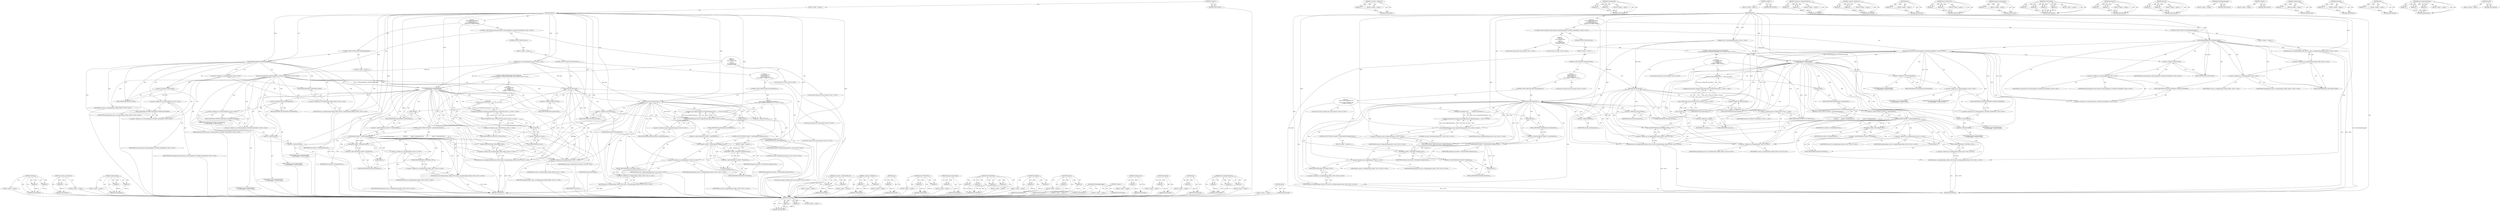 digraph "model" {
vulnerable_220 [label=<(METHOD,GetString)>];
vulnerable_221 [label=<(PARAM,p1)>];
vulnerable_222 [label=<(PARAM,p2)>];
vulnerable_223 [label=<(BLOCK,&lt;empty&gt;,&lt;empty&gt;)>];
vulnerable_224 [label=<(METHOD_RETURN,ANY)>];
vulnerable_177 [label=<(METHOD,&lt;operator&gt;.addressOf)>];
vulnerable_178 [label=<(PARAM,p1)>];
vulnerable_179 [label=<(BLOCK,&lt;empty&gt;,&lt;empty&gt;)>];
vulnerable_180 [label=<(METHOD_RETURN,ANY)>];
vulnerable_198 [label=<(METHOD,CanPasteAndGo)>];
vulnerable_199 [label=<(PARAM,p1)>];
vulnerable_200 [label=<(PARAM,p2)>];
vulnerable_201 [label=<(BLOCK,&lt;empty&gt;,&lt;empty&gt;)>];
vulnerable_202 [label=<(METHOD_RETURN,ANY)>];
vulnerable_6 [label=<(METHOD,&lt;global&gt;)<SUB>1</SUB>>];
vulnerable_7 [label=<(BLOCK,&lt;empty&gt;,&lt;empty&gt;)<SUB>1</SUB>>];
vulnerable_8 [label=<(METHOD,OnDrop)<SUB>1</SUB>>];
vulnerable_9 [label="<(PARAM,const ui::OSExchangeData&amp; data)<SUB>1</SUB>>"];
vulnerable_10 [label="<(BLOCK,{
  if (HasTextBeingDragged())
    return ui::D...,{
  if (HasTextBeingDragged())
    return ui::D...)<SUB>1</SUB>>"];
vulnerable_11 [label=<(CONTROL_STRUCTURE,IF,if (HasTextBeingDragged()))<SUB>2</SUB>>];
vulnerable_12 [label=<(HasTextBeingDragged,HasTextBeingDragged())<SUB>2</SUB>>];
vulnerable_13 [label=<(BLOCK,&lt;empty&gt;,&lt;empty&gt;)<SUB>3</SUB>>];
vulnerable_14 [label="<(RETURN,return ui::DragDropTypes::DRAG_NONE;,return ui::DragDropTypes::DRAG_NONE;)<SUB>3</SUB>>"];
vulnerable_15 [label="<(&lt;operator&gt;.fieldAccess,ui::DragDropTypes::DRAG_NONE)<SUB>3</SUB>>"];
vulnerable_16 [label="<(&lt;operator&gt;.fieldAccess,ui::DragDropTypes)<SUB>3</SUB>>"];
vulnerable_17 [label="<(IDENTIFIER,ui,return ui::DragDropTypes::DRAG_NONE;)<SUB>3</SUB>>"];
vulnerable_18 [label="<(IDENTIFIER,DragDropTypes,return ui::DragDropTypes::DRAG_NONE;)<SUB>3</SUB>>"];
vulnerable_19 [label=<(FIELD_IDENTIFIER,DRAG_NONE,DRAG_NONE)<SUB>3</SUB>>];
vulnerable_20 [label="<(CONTROL_STRUCTURE,IF,if (data.HasURL(ui::OSExchangeData::CONVERT_FILENAMES)))<SUB>5</SUB>>"];
vulnerable_21 [label="<(HasURL,data.HasURL(ui::OSExchangeData::CONVERT_FILENAMES))<SUB>5</SUB>>"];
vulnerable_22 [label=<(&lt;operator&gt;.fieldAccess,data.HasURL)<SUB>5</SUB>>];
vulnerable_23 [label="<(IDENTIFIER,data,data.HasURL(ui::OSExchangeData::CONVERT_FILENAMES))<SUB>5</SUB>>"];
vulnerable_24 [label=<(FIELD_IDENTIFIER,HasURL,HasURL)<SUB>5</SUB>>];
vulnerable_25 [label="<(&lt;operator&gt;.fieldAccess,ui::OSExchangeData::CONVERT_FILENAMES)<SUB>5</SUB>>"];
vulnerable_26 [label="<(&lt;operator&gt;.fieldAccess,ui::OSExchangeData)<SUB>5</SUB>>"];
vulnerable_27 [label="<(IDENTIFIER,ui,data.HasURL(ui::OSExchangeData::CONVERT_FILENAMES))<SUB>5</SUB>>"];
vulnerable_28 [label="<(IDENTIFIER,OSExchangeData,data.HasURL(ui::OSExchangeData::CONVERT_FILENAMES))<SUB>5</SUB>>"];
vulnerable_29 [label=<(FIELD_IDENTIFIER,CONVERT_FILENAMES,CONVERT_FILENAMES)<SUB>5</SUB>>];
vulnerable_30 [label="<(BLOCK,{
    GURL url;
    base::string16 title;
    i...,{
    GURL url;
    base::string16 title;
    i...)<SUB>5</SUB>>"];
vulnerable_31 [label="<(LOCAL,GURL url: GURL)<SUB>6</SUB>>"];
vulnerable_32 [label="<(LOCAL,base.string16 title: base.string16)<SUB>7</SUB>>"];
vulnerable_33 [label="<(CONTROL_STRUCTURE,IF,if (data.GetURLAndTitle(
            ui::OSExchangeData::CONVERT_FILENAMES, &amp;url, &amp;title)))<SUB>8</SUB>>"];
vulnerable_34 [label="<(GetURLAndTitle,data.GetURLAndTitle(
            ui::OSExchange...)<SUB>8</SUB>>"];
vulnerable_35 [label=<(&lt;operator&gt;.fieldAccess,data.GetURLAndTitle)<SUB>8</SUB>>];
vulnerable_36 [label="<(IDENTIFIER,data,data.GetURLAndTitle(
            ui::OSExchange...)<SUB>8</SUB>>"];
vulnerable_37 [label=<(FIELD_IDENTIFIER,GetURLAndTitle,GetURLAndTitle)<SUB>8</SUB>>];
vulnerable_38 [label="<(&lt;operator&gt;.fieldAccess,ui::OSExchangeData::CONVERT_FILENAMES)<SUB>9</SUB>>"];
vulnerable_39 [label="<(&lt;operator&gt;.fieldAccess,ui::OSExchangeData)<SUB>9</SUB>>"];
vulnerable_40 [label="<(IDENTIFIER,ui,data.GetURLAndTitle(
            ui::OSExchange...)<SUB>9</SUB>>"];
vulnerable_41 [label="<(IDENTIFIER,OSExchangeData,data.GetURLAndTitle(
            ui::OSExchange...)<SUB>9</SUB>>"];
vulnerable_42 [label=<(FIELD_IDENTIFIER,CONVERT_FILENAMES,CONVERT_FILENAMES)<SUB>9</SUB>>];
vulnerable_43 [label=<(&lt;operator&gt;.addressOf,&amp;url)<SUB>9</SUB>>];
vulnerable_44 [label="<(IDENTIFIER,url,data.GetURLAndTitle(
            ui::OSExchange...)<SUB>9</SUB>>"];
vulnerable_45 [label=<(&lt;operator&gt;.addressOf,&amp;title)<SUB>9</SUB>>];
vulnerable_46 [label="<(IDENTIFIER,title,data.GetURLAndTitle(
            ui::OSExchange...)<SUB>9</SUB>>"];
vulnerable_47 [label="<(BLOCK,{
      base::string16 text(
          StripJav...,{
      base::string16 text(
          StripJav...)<SUB>9</SUB>>"];
vulnerable_48 [label="<(LOCAL,base.string16 text: base.string16)<SUB>10</SUB>>"];
vulnerable_49 [label="<(text,text(
          StripJavascriptSchemas(base::UT...)<SUB>10</SUB>>"];
vulnerable_50 [label="<(StripJavascriptSchemas,StripJavascriptSchemas(base::UTF8ToUTF16(url.sp...)<SUB>11</SUB>>"];
vulnerable_51 [label="<(base.UTF8ToUTF16,base::UTF8ToUTF16(url.spec()))<SUB>11</SUB>>"];
vulnerable_52 [label="<(&lt;operator&gt;.fieldAccess,base::UTF8ToUTF16)<SUB>11</SUB>>"];
vulnerable_53 [label="<(IDENTIFIER,base,base::UTF8ToUTF16(url.spec()))<SUB>11</SUB>>"];
vulnerable_54 [label=<(FIELD_IDENTIFIER,UTF8ToUTF16,UTF8ToUTF16)<SUB>11</SUB>>];
vulnerable_55 [label=<(spec,url.spec())<SUB>11</SUB>>];
vulnerable_56 [label=<(&lt;operator&gt;.fieldAccess,url.spec)<SUB>11</SUB>>];
vulnerable_57 [label=<(IDENTIFIER,url,url.spec())<SUB>11</SUB>>];
vulnerable_58 [label=<(FIELD_IDENTIFIER,spec,spec)<SUB>11</SUB>>];
vulnerable_59 [label=<(CONTROL_STRUCTURE,IF,if (model()-&gt;CanPasteAndGo(text)))<SUB>12</SUB>>];
vulnerable_60 [label=<(CanPasteAndGo,model()-&gt;CanPasteAndGo(text))<SUB>12</SUB>>];
vulnerable_61 [label=<(&lt;operator&gt;.indirectFieldAccess,model()-&gt;CanPasteAndGo)<SUB>12</SUB>>];
vulnerable_62 [label=<(model,model())<SUB>12</SUB>>];
vulnerable_63 [label=<(FIELD_IDENTIFIER,CanPasteAndGo,CanPasteAndGo)<SUB>12</SUB>>];
vulnerable_64 [label=<(IDENTIFIER,text,model()-&gt;CanPasteAndGo(text))<SUB>12</SUB>>];
vulnerable_65 [label=<(BLOCK,{
        model()-&gt;PasteAndGo(text);
        re...,{
        model()-&gt;PasteAndGo(text);
        re...)<SUB>12</SUB>>];
vulnerable_66 [label=<(PasteAndGo,model()-&gt;PasteAndGo(text))<SUB>13</SUB>>];
vulnerable_67 [label=<(&lt;operator&gt;.indirectFieldAccess,model()-&gt;PasteAndGo)<SUB>13</SUB>>];
vulnerable_68 [label=<(model,model())<SUB>13</SUB>>];
vulnerable_69 [label=<(FIELD_IDENTIFIER,PasteAndGo,PasteAndGo)<SUB>13</SUB>>];
vulnerable_70 [label=<(IDENTIFIER,text,model()-&gt;PasteAndGo(text))<SUB>13</SUB>>];
vulnerable_71 [label="<(RETURN,return ui::DragDropTypes::DRAG_COPY;,return ui::DragDropTypes::DRAG_COPY;)<SUB>14</SUB>>"];
vulnerable_72 [label="<(&lt;operator&gt;.fieldAccess,ui::DragDropTypes::DRAG_COPY)<SUB>14</SUB>>"];
vulnerable_73 [label="<(&lt;operator&gt;.fieldAccess,ui::DragDropTypes)<SUB>14</SUB>>"];
vulnerable_74 [label="<(IDENTIFIER,ui,return ui::DragDropTypes::DRAG_COPY;)<SUB>14</SUB>>"];
vulnerable_75 [label="<(IDENTIFIER,DragDropTypes,return ui::DragDropTypes::DRAG_COPY;)<SUB>14</SUB>>"];
vulnerable_76 [label=<(FIELD_IDENTIFIER,DRAG_COPY,DRAG_COPY)<SUB>14</SUB>>];
vulnerable_77 [label=<(CONTROL_STRUCTURE,ELSE,else)<SUB>17</SUB>>];
vulnerable_78 [label=<(BLOCK,&lt;empty&gt;,&lt;empty&gt;)<SUB>17</SUB>>];
vulnerable_79 [label=<(CONTROL_STRUCTURE,IF,if (data.HasString()))<SUB>17</SUB>>];
vulnerable_80 [label=<(HasString,data.HasString())<SUB>17</SUB>>];
vulnerable_81 [label=<(&lt;operator&gt;.fieldAccess,data.HasString)<SUB>17</SUB>>];
vulnerable_82 [label=<(IDENTIFIER,data,data.HasString())<SUB>17</SUB>>];
vulnerable_83 [label=<(FIELD_IDENTIFIER,HasString,HasString)<SUB>17</SUB>>];
vulnerable_84 [label="<(BLOCK,{
     base::string16 text;
     if (data.GetSt...,{
     base::string16 text;
     if (data.GetSt...)<SUB>17</SUB>>"];
vulnerable_85 [label="<(LOCAL,base.string16 text: base.string16)<SUB>18</SUB>>"];
vulnerable_86 [label=<(CONTROL_STRUCTURE,IF,if (data.GetString(&amp;text)))<SUB>19</SUB>>];
vulnerable_87 [label=<(GetString,data.GetString(&amp;text))<SUB>19</SUB>>];
vulnerable_88 [label=<(&lt;operator&gt;.fieldAccess,data.GetString)<SUB>19</SUB>>];
vulnerable_89 [label=<(IDENTIFIER,data,data.GetString(&amp;text))<SUB>19</SUB>>];
vulnerable_90 [label=<(FIELD_IDENTIFIER,GetString,GetString)<SUB>19</SUB>>];
vulnerable_91 [label=<(&lt;operator&gt;.addressOf,&amp;text)<SUB>19</SUB>>];
vulnerable_92 [label=<(IDENTIFIER,text,data.GetString(&amp;text))<SUB>19</SUB>>];
vulnerable_93 [label="<(BLOCK,{
      base::string16 collapsed_text(base::Col...,{
      base::string16 collapsed_text(base::Col...)<SUB>19</SUB>>"];
vulnerable_94 [label="<(LOCAL,base.string16 collapsed_text: base.string16)<SUB>20</SUB>>"];
vulnerable_95 [label="<(collapsed_text,collapsed_text(base::CollapseWhitespace(text, t...)<SUB>20</SUB>>"];
vulnerable_96 [label="<(base.CollapseWhitespace,base::CollapseWhitespace(text, true))<SUB>20</SUB>>"];
vulnerable_97 [label="<(&lt;operator&gt;.fieldAccess,base::CollapseWhitespace)<SUB>20</SUB>>"];
vulnerable_98 [label="<(IDENTIFIER,base,base::CollapseWhitespace(text, true))<SUB>20</SUB>>"];
vulnerable_99 [label=<(FIELD_IDENTIFIER,CollapseWhitespace,CollapseWhitespace)<SUB>20</SUB>>];
vulnerable_100 [label="<(IDENTIFIER,text,base::CollapseWhitespace(text, true))<SUB>20</SUB>>"];
vulnerable_101 [label="<(LITERAL,true,base::CollapseWhitespace(text, true))<SUB>20</SUB>>"];
vulnerable_102 [label=<(CONTROL_STRUCTURE,IF,if (model()-&gt;CanPasteAndGo(collapsed_text)))<SUB>21</SUB>>];
vulnerable_103 [label=<(CanPasteAndGo,model()-&gt;CanPasteAndGo(collapsed_text))<SUB>21</SUB>>];
vulnerable_104 [label=<(&lt;operator&gt;.indirectFieldAccess,model()-&gt;CanPasteAndGo)<SUB>21</SUB>>];
vulnerable_105 [label=<(model,model())<SUB>21</SUB>>];
vulnerable_106 [label=<(FIELD_IDENTIFIER,CanPasteAndGo,CanPasteAndGo)<SUB>21</SUB>>];
vulnerable_107 [label=<(IDENTIFIER,collapsed_text,model()-&gt;CanPasteAndGo(collapsed_text))<SUB>21</SUB>>];
vulnerable_108 [label=<(BLOCK,&lt;empty&gt;,&lt;empty&gt;)<SUB>22</SUB>>];
vulnerable_109 [label=<(PasteAndGo,model()-&gt;PasteAndGo(collapsed_text))<SUB>22</SUB>>];
vulnerable_110 [label=<(&lt;operator&gt;.indirectFieldAccess,model()-&gt;PasteAndGo)<SUB>22</SUB>>];
vulnerable_111 [label=<(model,model())<SUB>22</SUB>>];
vulnerable_112 [label=<(FIELD_IDENTIFIER,PasteAndGo,PasteAndGo)<SUB>22</SUB>>];
vulnerable_113 [label=<(IDENTIFIER,collapsed_text,model()-&gt;PasteAndGo(collapsed_text))<SUB>22</SUB>>];
vulnerable_114 [label="<(RETURN,return ui::DragDropTypes::DRAG_COPY;,return ui::DragDropTypes::DRAG_COPY;)<SUB>23</SUB>>"];
vulnerable_115 [label="<(&lt;operator&gt;.fieldAccess,ui::DragDropTypes::DRAG_COPY)<SUB>23</SUB>>"];
vulnerable_116 [label="<(&lt;operator&gt;.fieldAccess,ui::DragDropTypes)<SUB>23</SUB>>"];
vulnerable_117 [label="<(IDENTIFIER,ui,return ui::DragDropTypes::DRAG_COPY;)<SUB>23</SUB>>"];
vulnerable_118 [label="<(IDENTIFIER,DragDropTypes,return ui::DragDropTypes::DRAG_COPY;)<SUB>23</SUB>>"];
vulnerable_119 [label=<(FIELD_IDENTIFIER,DRAG_COPY,DRAG_COPY)<SUB>23</SUB>>];
vulnerable_120 [label="<(RETURN,return ui::DragDropTypes::DRAG_NONE;,return ui::DragDropTypes::DRAG_NONE;)<SUB>27</SUB>>"];
vulnerable_121 [label="<(&lt;operator&gt;.fieldAccess,ui::DragDropTypes::DRAG_NONE)<SUB>27</SUB>>"];
vulnerable_122 [label="<(&lt;operator&gt;.fieldAccess,ui::DragDropTypes)<SUB>27</SUB>>"];
vulnerable_123 [label="<(IDENTIFIER,ui,return ui::DragDropTypes::DRAG_NONE;)<SUB>27</SUB>>"];
vulnerable_124 [label="<(IDENTIFIER,DragDropTypes,return ui::DragDropTypes::DRAG_NONE;)<SUB>27</SUB>>"];
vulnerable_125 [label=<(FIELD_IDENTIFIER,DRAG_NONE,DRAG_NONE)<SUB>27</SUB>>];
vulnerable_126 [label=<(METHOD_RETURN,int)<SUB>1</SUB>>];
vulnerable_128 [label=<(METHOD_RETURN,ANY)<SUB>1</SUB>>];
vulnerable_203 [label=<(METHOD,&lt;operator&gt;.indirectFieldAccess)>];
vulnerable_204 [label=<(PARAM,p1)>];
vulnerable_205 [label=<(PARAM,p2)>];
vulnerable_206 [label=<(BLOCK,&lt;empty&gt;,&lt;empty&gt;)>];
vulnerable_207 [label=<(METHOD_RETURN,ANY)>];
vulnerable_160 [label=<(METHOD,&lt;operator&gt;.fieldAccess)>];
vulnerable_161 [label=<(PARAM,p1)>];
vulnerable_162 [label=<(PARAM,p2)>];
vulnerable_163 [label=<(BLOCK,&lt;empty&gt;,&lt;empty&gt;)>];
vulnerable_164 [label=<(METHOD_RETURN,ANY)>];
vulnerable_194 [label=<(METHOD,spec)>];
vulnerable_195 [label=<(PARAM,p1)>];
vulnerable_196 [label=<(BLOCK,&lt;empty&gt;,&lt;empty&gt;)>];
vulnerable_197 [label=<(METHOD_RETURN,ANY)>];
vulnerable_189 [label=<(METHOD,base.UTF8ToUTF16)>];
vulnerable_190 [label=<(PARAM,p1)>];
vulnerable_191 [label=<(PARAM,p2)>];
vulnerable_192 [label=<(BLOCK,&lt;empty&gt;,&lt;empty&gt;)>];
vulnerable_193 [label=<(METHOD_RETURN,ANY)>];
vulnerable_185 [label=<(METHOD,StripJavascriptSchemas)>];
vulnerable_186 [label=<(PARAM,p1)>];
vulnerable_187 [label=<(BLOCK,&lt;empty&gt;,&lt;empty&gt;)>];
vulnerable_188 [label=<(METHOD_RETURN,ANY)>];
vulnerable_170 [label=<(METHOD,GetURLAndTitle)>];
vulnerable_171 [label=<(PARAM,p1)>];
vulnerable_172 [label=<(PARAM,p2)>];
vulnerable_173 [label=<(PARAM,p3)>];
vulnerable_174 [label=<(PARAM,p4)>];
vulnerable_175 [label=<(BLOCK,&lt;empty&gt;,&lt;empty&gt;)>];
vulnerable_176 [label=<(METHOD_RETURN,ANY)>];
vulnerable_211 [label=<(METHOD,PasteAndGo)>];
vulnerable_212 [label=<(PARAM,p1)>];
vulnerable_213 [label=<(PARAM,p2)>];
vulnerable_214 [label=<(BLOCK,&lt;empty&gt;,&lt;empty&gt;)>];
vulnerable_215 [label=<(METHOD_RETURN,ANY)>];
vulnerable_165 [label=<(METHOD,HasURL)>];
vulnerable_166 [label=<(PARAM,p1)>];
vulnerable_167 [label=<(PARAM,p2)>];
vulnerable_168 [label=<(BLOCK,&lt;empty&gt;,&lt;empty&gt;)>];
vulnerable_169 [label=<(METHOD_RETURN,ANY)>];
vulnerable_157 [label=<(METHOD,HasTextBeingDragged)>];
vulnerable_158 [label=<(BLOCK,&lt;empty&gt;,&lt;empty&gt;)>];
vulnerable_159 [label=<(METHOD_RETURN,ANY)>];
vulnerable_151 [label=<(METHOD,&lt;global&gt;)<SUB>1</SUB>>];
vulnerable_152 [label=<(BLOCK,&lt;empty&gt;,&lt;empty&gt;)>];
vulnerable_153 [label=<(METHOD_RETURN,ANY)>];
vulnerable_225 [label=<(METHOD,collapsed_text)>];
vulnerable_226 [label=<(PARAM,p1)>];
vulnerable_227 [label=<(BLOCK,&lt;empty&gt;,&lt;empty&gt;)>];
vulnerable_228 [label=<(METHOD_RETURN,ANY)>];
vulnerable_216 [label=<(METHOD,HasString)>];
vulnerable_217 [label=<(PARAM,p1)>];
vulnerable_218 [label=<(BLOCK,&lt;empty&gt;,&lt;empty&gt;)>];
vulnerable_219 [label=<(METHOD_RETURN,ANY)>];
vulnerable_181 [label=<(METHOD,text)>];
vulnerable_182 [label=<(PARAM,p1)>];
vulnerable_183 [label=<(BLOCK,&lt;empty&gt;,&lt;empty&gt;)>];
vulnerable_184 [label=<(METHOD_RETURN,ANY)>];
vulnerable_229 [label=<(METHOD,base.CollapseWhitespace)>];
vulnerable_230 [label=<(PARAM,p1)>];
vulnerable_231 [label=<(PARAM,p2)>];
vulnerable_232 [label=<(PARAM,p3)>];
vulnerable_233 [label=<(BLOCK,&lt;empty&gt;,&lt;empty&gt;)>];
vulnerable_234 [label=<(METHOD_RETURN,ANY)>];
vulnerable_208 [label=<(METHOD,model)>];
vulnerable_209 [label=<(BLOCK,&lt;empty&gt;,&lt;empty&gt;)>];
vulnerable_210 [label=<(METHOD_RETURN,ANY)>];
fixed_221 [label=<(METHOD,GetString)>];
fixed_222 [label=<(PARAM,p1)>];
fixed_223 [label=<(PARAM,p2)>];
fixed_224 [label=<(BLOCK,&lt;empty&gt;,&lt;empty&gt;)>];
fixed_225 [label=<(METHOD_RETURN,ANY)>];
fixed_178 [label=<(METHOD,&lt;operator&gt;.addressOf)>];
fixed_179 [label=<(PARAM,p1)>];
fixed_180 [label=<(BLOCK,&lt;empty&gt;,&lt;empty&gt;)>];
fixed_181 [label=<(METHOD_RETURN,ANY)>];
fixed_199 [label=<(METHOD,CanPasteAndGo)>];
fixed_200 [label=<(PARAM,p1)>];
fixed_201 [label=<(PARAM,p2)>];
fixed_202 [label=<(BLOCK,&lt;empty&gt;,&lt;empty&gt;)>];
fixed_203 [label=<(METHOD_RETURN,ANY)>];
fixed_6 [label=<(METHOD,&lt;global&gt;)<SUB>1</SUB>>];
fixed_7 [label=<(BLOCK,&lt;empty&gt;,&lt;empty&gt;)<SUB>1</SUB>>];
fixed_8 [label=<(METHOD,OnDrop)<SUB>1</SUB>>];
fixed_9 [label="<(PARAM,const ui::OSExchangeData&amp; data)<SUB>1</SUB>>"];
fixed_10 [label="<(BLOCK,{
  if (HasTextBeingDragged())
    return ui::D...,{
  if (HasTextBeingDragged())
    return ui::D...)<SUB>1</SUB>>"];
fixed_11 [label=<(CONTROL_STRUCTURE,IF,if (HasTextBeingDragged()))<SUB>2</SUB>>];
fixed_12 [label=<(HasTextBeingDragged,HasTextBeingDragged())<SUB>2</SUB>>];
fixed_13 [label=<(BLOCK,&lt;empty&gt;,&lt;empty&gt;)<SUB>3</SUB>>];
fixed_14 [label="<(RETURN,return ui::DragDropTypes::DRAG_NONE;,return ui::DragDropTypes::DRAG_NONE;)<SUB>3</SUB>>"];
fixed_15 [label="<(&lt;operator&gt;.fieldAccess,ui::DragDropTypes::DRAG_NONE)<SUB>3</SUB>>"];
fixed_16 [label="<(&lt;operator&gt;.fieldAccess,ui::DragDropTypes)<SUB>3</SUB>>"];
fixed_17 [label="<(IDENTIFIER,ui,return ui::DragDropTypes::DRAG_NONE;)<SUB>3</SUB>>"];
fixed_18 [label="<(IDENTIFIER,DragDropTypes,return ui::DragDropTypes::DRAG_NONE;)<SUB>3</SUB>>"];
fixed_19 [label=<(FIELD_IDENTIFIER,DRAG_NONE,DRAG_NONE)<SUB>3</SUB>>];
fixed_20 [label="<(CONTROL_STRUCTURE,IF,if (data.HasURL(ui::OSExchangeData::CONVERT_FILENAMES)))<SUB>5</SUB>>"];
fixed_21 [label="<(HasURL,data.HasURL(ui::OSExchangeData::CONVERT_FILENAMES))<SUB>5</SUB>>"];
fixed_22 [label=<(&lt;operator&gt;.fieldAccess,data.HasURL)<SUB>5</SUB>>];
fixed_23 [label="<(IDENTIFIER,data,data.HasURL(ui::OSExchangeData::CONVERT_FILENAMES))<SUB>5</SUB>>"];
fixed_24 [label=<(FIELD_IDENTIFIER,HasURL,HasURL)<SUB>5</SUB>>];
fixed_25 [label="<(&lt;operator&gt;.fieldAccess,ui::OSExchangeData::CONVERT_FILENAMES)<SUB>5</SUB>>"];
fixed_26 [label="<(&lt;operator&gt;.fieldAccess,ui::OSExchangeData)<SUB>5</SUB>>"];
fixed_27 [label="<(IDENTIFIER,ui,data.HasURL(ui::OSExchangeData::CONVERT_FILENAMES))<SUB>5</SUB>>"];
fixed_28 [label="<(IDENTIFIER,OSExchangeData,data.HasURL(ui::OSExchangeData::CONVERT_FILENAMES))<SUB>5</SUB>>"];
fixed_29 [label=<(FIELD_IDENTIFIER,CONVERT_FILENAMES,CONVERT_FILENAMES)<SUB>5</SUB>>];
fixed_30 [label="<(BLOCK,{
    GURL url;
    base::string16 title;
    i...,{
    GURL url;
    base::string16 title;
    i...)<SUB>5</SUB>>"];
fixed_31 [label="<(LOCAL,GURL url: GURL)<SUB>6</SUB>>"];
fixed_32 [label="<(LOCAL,base.string16 title: base.string16)<SUB>7</SUB>>"];
fixed_33 [label="<(CONTROL_STRUCTURE,IF,if (data.GetURLAndTitle(
            ui::OSExchangeData::CONVERT_FILENAMES, &amp;url, &amp;title)))<SUB>8</SUB>>"];
fixed_34 [label="<(GetURLAndTitle,data.GetURLAndTitle(
            ui::OSExchange...)<SUB>8</SUB>>"];
fixed_35 [label=<(&lt;operator&gt;.fieldAccess,data.GetURLAndTitle)<SUB>8</SUB>>];
fixed_36 [label="<(IDENTIFIER,data,data.GetURLAndTitle(
            ui::OSExchange...)<SUB>8</SUB>>"];
fixed_37 [label=<(FIELD_IDENTIFIER,GetURLAndTitle,GetURLAndTitle)<SUB>8</SUB>>];
fixed_38 [label="<(&lt;operator&gt;.fieldAccess,ui::OSExchangeData::CONVERT_FILENAMES)<SUB>9</SUB>>"];
fixed_39 [label="<(&lt;operator&gt;.fieldAccess,ui::OSExchangeData)<SUB>9</SUB>>"];
fixed_40 [label="<(IDENTIFIER,ui,data.GetURLAndTitle(
            ui::OSExchange...)<SUB>9</SUB>>"];
fixed_41 [label="<(IDENTIFIER,OSExchangeData,data.GetURLAndTitle(
            ui::OSExchange...)<SUB>9</SUB>>"];
fixed_42 [label=<(FIELD_IDENTIFIER,CONVERT_FILENAMES,CONVERT_FILENAMES)<SUB>9</SUB>>];
fixed_43 [label=<(&lt;operator&gt;.addressOf,&amp;url)<SUB>9</SUB>>];
fixed_44 [label="<(IDENTIFIER,url,data.GetURLAndTitle(
            ui::OSExchange...)<SUB>9</SUB>>"];
fixed_45 [label=<(&lt;operator&gt;.addressOf,&amp;title)<SUB>9</SUB>>];
fixed_46 [label="<(IDENTIFIER,title,data.GetURLAndTitle(
            ui::OSExchange...)<SUB>9</SUB>>"];
fixed_47 [label="<(BLOCK,{
      base::string16 text(
          StripJav...,{
      base::string16 text(
          StripJav...)<SUB>9</SUB>>"];
fixed_48 [label="<(LOCAL,base.string16 text: base.string16)<SUB>10</SUB>>"];
fixed_49 [label="<(text,text(
          StripJavascriptSchemas(base::UT...)<SUB>10</SUB>>"];
fixed_50 [label="<(StripJavascriptSchemas,StripJavascriptSchemas(base::UTF8ToUTF16(url.sp...)<SUB>11</SUB>>"];
fixed_51 [label="<(base.UTF8ToUTF16,base::UTF8ToUTF16(url.spec()))<SUB>11</SUB>>"];
fixed_52 [label="<(&lt;operator&gt;.fieldAccess,base::UTF8ToUTF16)<SUB>11</SUB>>"];
fixed_53 [label="<(IDENTIFIER,base,base::UTF8ToUTF16(url.spec()))<SUB>11</SUB>>"];
fixed_54 [label=<(FIELD_IDENTIFIER,UTF8ToUTF16,UTF8ToUTF16)<SUB>11</SUB>>];
fixed_55 [label=<(spec,url.spec())<SUB>11</SUB>>];
fixed_56 [label=<(&lt;operator&gt;.fieldAccess,url.spec)<SUB>11</SUB>>];
fixed_57 [label=<(IDENTIFIER,url,url.spec())<SUB>11</SUB>>];
fixed_58 [label=<(FIELD_IDENTIFIER,spec,spec)<SUB>11</SUB>>];
fixed_59 [label=<(CONTROL_STRUCTURE,IF,if (model()-&gt;CanPasteAndGo(text)))<SUB>12</SUB>>];
fixed_60 [label=<(CanPasteAndGo,model()-&gt;CanPasteAndGo(text))<SUB>12</SUB>>];
fixed_61 [label=<(&lt;operator&gt;.indirectFieldAccess,model()-&gt;CanPasteAndGo)<SUB>12</SUB>>];
fixed_62 [label=<(model,model())<SUB>12</SUB>>];
fixed_63 [label=<(FIELD_IDENTIFIER,CanPasteAndGo,CanPasteAndGo)<SUB>12</SUB>>];
fixed_64 [label=<(IDENTIFIER,text,model()-&gt;CanPasteAndGo(text))<SUB>12</SUB>>];
fixed_65 [label=<(BLOCK,{
        model()-&gt;PasteAndGo(text);
        re...,{
        model()-&gt;PasteAndGo(text);
        re...)<SUB>12</SUB>>];
fixed_66 [label=<(PasteAndGo,model()-&gt;PasteAndGo(text))<SUB>13</SUB>>];
fixed_67 [label=<(&lt;operator&gt;.indirectFieldAccess,model()-&gt;PasteAndGo)<SUB>13</SUB>>];
fixed_68 [label=<(model,model())<SUB>13</SUB>>];
fixed_69 [label=<(FIELD_IDENTIFIER,PasteAndGo,PasteAndGo)<SUB>13</SUB>>];
fixed_70 [label=<(IDENTIFIER,text,model()-&gt;PasteAndGo(text))<SUB>13</SUB>>];
fixed_71 [label="<(RETURN,return ui::DragDropTypes::DRAG_COPY;,return ui::DragDropTypes::DRAG_COPY;)<SUB>14</SUB>>"];
fixed_72 [label="<(&lt;operator&gt;.fieldAccess,ui::DragDropTypes::DRAG_COPY)<SUB>14</SUB>>"];
fixed_73 [label="<(&lt;operator&gt;.fieldAccess,ui::DragDropTypes)<SUB>14</SUB>>"];
fixed_74 [label="<(IDENTIFIER,ui,return ui::DragDropTypes::DRAG_COPY;)<SUB>14</SUB>>"];
fixed_75 [label="<(IDENTIFIER,DragDropTypes,return ui::DragDropTypes::DRAG_COPY;)<SUB>14</SUB>>"];
fixed_76 [label=<(FIELD_IDENTIFIER,DRAG_COPY,DRAG_COPY)<SUB>14</SUB>>];
fixed_77 [label=<(CONTROL_STRUCTURE,ELSE,else)<SUB>17</SUB>>];
fixed_78 [label=<(BLOCK,&lt;empty&gt;,&lt;empty&gt;)<SUB>17</SUB>>];
fixed_79 [label=<(CONTROL_STRUCTURE,IF,if (data.HasString()))<SUB>17</SUB>>];
fixed_80 [label=<(HasString,data.HasString())<SUB>17</SUB>>];
fixed_81 [label=<(&lt;operator&gt;.fieldAccess,data.HasString)<SUB>17</SUB>>];
fixed_82 [label=<(IDENTIFIER,data,data.HasString())<SUB>17</SUB>>];
fixed_83 [label=<(FIELD_IDENTIFIER,HasString,HasString)<SUB>17</SUB>>];
fixed_84 [label="<(BLOCK,{
     base::string16 text;
     if (data.GetSt...,{
     base::string16 text;
     if (data.GetSt...)<SUB>17</SUB>>"];
fixed_85 [label="<(LOCAL,base.string16 text: base.string16)<SUB>18</SUB>>"];
fixed_86 [label=<(CONTROL_STRUCTURE,IF,if (data.GetString(&amp;text)))<SUB>19</SUB>>];
fixed_87 [label=<(GetString,data.GetString(&amp;text))<SUB>19</SUB>>];
fixed_88 [label=<(&lt;operator&gt;.fieldAccess,data.GetString)<SUB>19</SUB>>];
fixed_89 [label=<(IDENTIFIER,data,data.GetString(&amp;text))<SUB>19</SUB>>];
fixed_90 [label=<(FIELD_IDENTIFIER,GetString,GetString)<SUB>19</SUB>>];
fixed_91 [label=<(&lt;operator&gt;.addressOf,&amp;text)<SUB>19</SUB>>];
fixed_92 [label=<(IDENTIFIER,text,data.GetString(&amp;text))<SUB>19</SUB>>];
fixed_93 [label="<(BLOCK,{
      base::string16 collapsed_text(
        ...,{
      base::string16 collapsed_text(
        ...)<SUB>19</SUB>>"];
fixed_94 [label="<(LOCAL,base.string16 collapsed_text: base.string16)<SUB>20</SUB>>"];
fixed_95 [label=<(collapsed_text,collapsed_text(
          StripJavascriptSchema...)<SUB>20</SUB>>];
fixed_96 [label="<(StripJavascriptSchemas,StripJavascriptSchemas(base::CollapseWhitespace...)<SUB>21</SUB>>"];
fixed_97 [label="<(base.CollapseWhitespace,base::CollapseWhitespace(text, true))<SUB>21</SUB>>"];
fixed_98 [label="<(&lt;operator&gt;.fieldAccess,base::CollapseWhitespace)<SUB>21</SUB>>"];
fixed_99 [label="<(IDENTIFIER,base,base::CollapseWhitespace(text, true))<SUB>21</SUB>>"];
fixed_100 [label=<(FIELD_IDENTIFIER,CollapseWhitespace,CollapseWhitespace)<SUB>21</SUB>>];
fixed_101 [label="<(IDENTIFIER,text,base::CollapseWhitespace(text, true))<SUB>21</SUB>>"];
fixed_102 [label="<(LITERAL,true,base::CollapseWhitespace(text, true))<SUB>21</SUB>>"];
fixed_103 [label=<(CONTROL_STRUCTURE,IF,if (model()-&gt;CanPasteAndGo(collapsed_text)))<SUB>22</SUB>>];
fixed_104 [label=<(CanPasteAndGo,model()-&gt;CanPasteAndGo(collapsed_text))<SUB>22</SUB>>];
fixed_105 [label=<(&lt;operator&gt;.indirectFieldAccess,model()-&gt;CanPasteAndGo)<SUB>22</SUB>>];
fixed_106 [label=<(model,model())<SUB>22</SUB>>];
fixed_107 [label=<(FIELD_IDENTIFIER,CanPasteAndGo,CanPasteAndGo)<SUB>22</SUB>>];
fixed_108 [label=<(IDENTIFIER,collapsed_text,model()-&gt;CanPasteAndGo(collapsed_text))<SUB>22</SUB>>];
fixed_109 [label=<(BLOCK,&lt;empty&gt;,&lt;empty&gt;)<SUB>23</SUB>>];
fixed_110 [label=<(PasteAndGo,model()-&gt;PasteAndGo(collapsed_text))<SUB>23</SUB>>];
fixed_111 [label=<(&lt;operator&gt;.indirectFieldAccess,model()-&gt;PasteAndGo)<SUB>23</SUB>>];
fixed_112 [label=<(model,model())<SUB>23</SUB>>];
fixed_113 [label=<(FIELD_IDENTIFIER,PasteAndGo,PasteAndGo)<SUB>23</SUB>>];
fixed_114 [label=<(IDENTIFIER,collapsed_text,model()-&gt;PasteAndGo(collapsed_text))<SUB>23</SUB>>];
fixed_115 [label="<(RETURN,return ui::DragDropTypes::DRAG_COPY;,return ui::DragDropTypes::DRAG_COPY;)<SUB>24</SUB>>"];
fixed_116 [label="<(&lt;operator&gt;.fieldAccess,ui::DragDropTypes::DRAG_COPY)<SUB>24</SUB>>"];
fixed_117 [label="<(&lt;operator&gt;.fieldAccess,ui::DragDropTypes)<SUB>24</SUB>>"];
fixed_118 [label="<(IDENTIFIER,ui,return ui::DragDropTypes::DRAG_COPY;)<SUB>24</SUB>>"];
fixed_119 [label="<(IDENTIFIER,DragDropTypes,return ui::DragDropTypes::DRAG_COPY;)<SUB>24</SUB>>"];
fixed_120 [label=<(FIELD_IDENTIFIER,DRAG_COPY,DRAG_COPY)<SUB>24</SUB>>];
fixed_121 [label="<(RETURN,return ui::DragDropTypes::DRAG_NONE;,return ui::DragDropTypes::DRAG_NONE;)<SUB>28</SUB>>"];
fixed_122 [label="<(&lt;operator&gt;.fieldAccess,ui::DragDropTypes::DRAG_NONE)<SUB>28</SUB>>"];
fixed_123 [label="<(&lt;operator&gt;.fieldAccess,ui::DragDropTypes)<SUB>28</SUB>>"];
fixed_124 [label="<(IDENTIFIER,ui,return ui::DragDropTypes::DRAG_NONE;)<SUB>28</SUB>>"];
fixed_125 [label="<(IDENTIFIER,DragDropTypes,return ui::DragDropTypes::DRAG_NONE;)<SUB>28</SUB>>"];
fixed_126 [label=<(FIELD_IDENTIFIER,DRAG_NONE,DRAG_NONE)<SUB>28</SUB>>];
fixed_127 [label=<(METHOD_RETURN,int)<SUB>1</SUB>>];
fixed_129 [label=<(METHOD_RETURN,ANY)<SUB>1</SUB>>];
fixed_204 [label=<(METHOD,&lt;operator&gt;.indirectFieldAccess)>];
fixed_205 [label=<(PARAM,p1)>];
fixed_206 [label=<(PARAM,p2)>];
fixed_207 [label=<(BLOCK,&lt;empty&gt;,&lt;empty&gt;)>];
fixed_208 [label=<(METHOD_RETURN,ANY)>];
fixed_161 [label=<(METHOD,&lt;operator&gt;.fieldAccess)>];
fixed_162 [label=<(PARAM,p1)>];
fixed_163 [label=<(PARAM,p2)>];
fixed_164 [label=<(BLOCK,&lt;empty&gt;,&lt;empty&gt;)>];
fixed_165 [label=<(METHOD_RETURN,ANY)>];
fixed_195 [label=<(METHOD,spec)>];
fixed_196 [label=<(PARAM,p1)>];
fixed_197 [label=<(BLOCK,&lt;empty&gt;,&lt;empty&gt;)>];
fixed_198 [label=<(METHOD_RETURN,ANY)>];
fixed_190 [label=<(METHOD,base.UTF8ToUTF16)>];
fixed_191 [label=<(PARAM,p1)>];
fixed_192 [label=<(PARAM,p2)>];
fixed_193 [label=<(BLOCK,&lt;empty&gt;,&lt;empty&gt;)>];
fixed_194 [label=<(METHOD_RETURN,ANY)>];
fixed_186 [label=<(METHOD,StripJavascriptSchemas)>];
fixed_187 [label=<(PARAM,p1)>];
fixed_188 [label=<(BLOCK,&lt;empty&gt;,&lt;empty&gt;)>];
fixed_189 [label=<(METHOD_RETURN,ANY)>];
fixed_171 [label=<(METHOD,GetURLAndTitle)>];
fixed_172 [label=<(PARAM,p1)>];
fixed_173 [label=<(PARAM,p2)>];
fixed_174 [label=<(PARAM,p3)>];
fixed_175 [label=<(PARAM,p4)>];
fixed_176 [label=<(BLOCK,&lt;empty&gt;,&lt;empty&gt;)>];
fixed_177 [label=<(METHOD_RETURN,ANY)>];
fixed_212 [label=<(METHOD,PasteAndGo)>];
fixed_213 [label=<(PARAM,p1)>];
fixed_214 [label=<(PARAM,p2)>];
fixed_215 [label=<(BLOCK,&lt;empty&gt;,&lt;empty&gt;)>];
fixed_216 [label=<(METHOD_RETURN,ANY)>];
fixed_166 [label=<(METHOD,HasURL)>];
fixed_167 [label=<(PARAM,p1)>];
fixed_168 [label=<(PARAM,p2)>];
fixed_169 [label=<(BLOCK,&lt;empty&gt;,&lt;empty&gt;)>];
fixed_170 [label=<(METHOD_RETURN,ANY)>];
fixed_158 [label=<(METHOD,HasTextBeingDragged)>];
fixed_159 [label=<(BLOCK,&lt;empty&gt;,&lt;empty&gt;)>];
fixed_160 [label=<(METHOD_RETURN,ANY)>];
fixed_152 [label=<(METHOD,&lt;global&gt;)<SUB>1</SUB>>];
fixed_153 [label=<(BLOCK,&lt;empty&gt;,&lt;empty&gt;)>];
fixed_154 [label=<(METHOD_RETURN,ANY)>];
fixed_226 [label=<(METHOD,collapsed_text)>];
fixed_227 [label=<(PARAM,p1)>];
fixed_228 [label=<(BLOCK,&lt;empty&gt;,&lt;empty&gt;)>];
fixed_229 [label=<(METHOD_RETURN,ANY)>];
fixed_217 [label=<(METHOD,HasString)>];
fixed_218 [label=<(PARAM,p1)>];
fixed_219 [label=<(BLOCK,&lt;empty&gt;,&lt;empty&gt;)>];
fixed_220 [label=<(METHOD_RETURN,ANY)>];
fixed_182 [label=<(METHOD,text)>];
fixed_183 [label=<(PARAM,p1)>];
fixed_184 [label=<(BLOCK,&lt;empty&gt;,&lt;empty&gt;)>];
fixed_185 [label=<(METHOD_RETURN,ANY)>];
fixed_230 [label=<(METHOD,base.CollapseWhitespace)>];
fixed_231 [label=<(PARAM,p1)>];
fixed_232 [label=<(PARAM,p2)>];
fixed_233 [label=<(PARAM,p3)>];
fixed_234 [label=<(BLOCK,&lt;empty&gt;,&lt;empty&gt;)>];
fixed_235 [label=<(METHOD_RETURN,ANY)>];
fixed_209 [label=<(METHOD,model)>];
fixed_210 [label=<(BLOCK,&lt;empty&gt;,&lt;empty&gt;)>];
fixed_211 [label=<(METHOD_RETURN,ANY)>];
vulnerable_220 -> vulnerable_221  [key=0, label="AST: "];
vulnerable_220 -> vulnerable_221  [key=1, label="DDG: "];
vulnerable_220 -> vulnerable_223  [key=0, label="AST: "];
vulnerable_220 -> vulnerable_222  [key=0, label="AST: "];
vulnerable_220 -> vulnerable_222  [key=1, label="DDG: "];
vulnerable_220 -> vulnerable_224  [key=0, label="AST: "];
vulnerable_220 -> vulnerable_224  [key=1, label="CFG: "];
vulnerable_221 -> vulnerable_224  [key=0, label="DDG: p1"];
vulnerable_222 -> vulnerable_224  [key=0, label="DDG: p2"];
vulnerable_223 -> fixed_221  [key=0];
vulnerable_224 -> fixed_221  [key=0];
vulnerable_177 -> vulnerable_178  [key=0, label="AST: "];
vulnerable_177 -> vulnerable_178  [key=1, label="DDG: "];
vulnerable_177 -> vulnerable_179  [key=0, label="AST: "];
vulnerable_177 -> vulnerable_180  [key=0, label="AST: "];
vulnerable_177 -> vulnerable_180  [key=1, label="CFG: "];
vulnerable_178 -> vulnerable_180  [key=0, label="DDG: p1"];
vulnerable_179 -> fixed_221  [key=0];
vulnerable_180 -> fixed_221  [key=0];
vulnerable_198 -> vulnerable_199  [key=0, label="AST: "];
vulnerable_198 -> vulnerable_199  [key=1, label="DDG: "];
vulnerable_198 -> vulnerable_201  [key=0, label="AST: "];
vulnerable_198 -> vulnerable_200  [key=0, label="AST: "];
vulnerable_198 -> vulnerable_200  [key=1, label="DDG: "];
vulnerable_198 -> vulnerable_202  [key=0, label="AST: "];
vulnerable_198 -> vulnerable_202  [key=1, label="CFG: "];
vulnerable_199 -> vulnerable_202  [key=0, label="DDG: p1"];
vulnerable_200 -> vulnerable_202  [key=0, label="DDG: p2"];
vulnerable_201 -> fixed_221  [key=0];
vulnerable_202 -> fixed_221  [key=0];
vulnerable_6 -> vulnerable_7  [key=0, label="AST: "];
vulnerable_6 -> vulnerable_128  [key=0, label="AST: "];
vulnerable_6 -> vulnerable_128  [key=1, label="CFG: "];
vulnerable_7 -> vulnerable_8  [key=0, label="AST: "];
vulnerable_8 -> vulnerable_9  [key=0, label="AST: "];
vulnerable_8 -> vulnerable_9  [key=1, label="DDG: "];
vulnerable_8 -> vulnerable_10  [key=0, label="AST: "];
vulnerable_8 -> vulnerable_126  [key=0, label="AST: "];
vulnerable_8 -> vulnerable_12  [key=0, label="CFG: "];
vulnerable_8 -> vulnerable_12  [key=1, label="DDG: "];
vulnerable_8 -> vulnerable_120  [key=0, label="DDG: "];
vulnerable_8 -> vulnerable_14  [key=0, label="DDG: "];
vulnerable_8 -> vulnerable_34  [key=0, label="DDG: "];
vulnerable_8 -> vulnerable_60  [key=0, label="DDG: "];
vulnerable_8 -> vulnerable_71  [key=0, label="DDG: "];
vulnerable_8 -> vulnerable_66  [key=0, label="DDG: "];
vulnerable_8 -> vulnerable_87  [key=0, label="DDG: "];
vulnerable_8 -> vulnerable_114  [key=0, label="DDG: "];
vulnerable_8 -> vulnerable_55  [key=0, label="DDG: "];
vulnerable_8 -> vulnerable_96  [key=0, label="DDG: "];
vulnerable_8 -> vulnerable_103  [key=0, label="DDG: "];
vulnerable_8 -> vulnerable_109  [key=0, label="DDG: "];
vulnerable_9 -> vulnerable_126  [key=0, label="DDG: data"];
vulnerable_9 -> vulnerable_21  [key=0, label="DDG: data"];
vulnerable_9 -> vulnerable_34  [key=0, label="DDG: data"];
vulnerable_9 -> vulnerable_80  [key=0, label="DDG: data"];
vulnerable_9 -> vulnerable_87  [key=0, label="DDG: data"];
vulnerable_10 -> vulnerable_11  [key=0, label="AST: "];
vulnerable_10 -> vulnerable_20  [key=0, label="AST: "];
vulnerable_10 -> vulnerable_120  [key=0, label="AST: "];
vulnerable_11 -> vulnerable_12  [key=0, label="AST: "];
vulnerable_11 -> vulnerable_13  [key=0, label="AST: "];
vulnerable_12 -> vulnerable_16  [key=0, label="CFG: "];
vulnerable_12 -> vulnerable_16  [key=1, label="CDG: "];
vulnerable_12 -> vulnerable_24  [key=0, label="CFG: "];
vulnerable_12 -> vulnerable_24  [key=1, label="CDG: "];
vulnerable_12 -> vulnerable_126  [key=0, label="DDG: HasTextBeingDragged()"];
vulnerable_12 -> vulnerable_15  [key=0, label="CDG: "];
vulnerable_12 -> vulnerable_21  [key=0, label="CDG: "];
vulnerable_12 -> vulnerable_26  [key=0, label="CDG: "];
vulnerable_12 -> vulnerable_19  [key=0, label="CDG: "];
vulnerable_12 -> vulnerable_25  [key=0, label="CDG: "];
vulnerable_12 -> vulnerable_22  [key=0, label="CDG: "];
vulnerable_12 -> vulnerable_29  [key=0, label="CDG: "];
vulnerable_12 -> vulnerable_14  [key=0, label="CDG: "];
vulnerable_13 -> vulnerable_14  [key=0, label="AST: "];
vulnerable_14 -> vulnerable_15  [key=0, label="AST: "];
vulnerable_14 -> vulnerable_126  [key=0, label="CFG: "];
vulnerable_14 -> vulnerable_126  [key=1, label="DDG: &lt;RET&gt;"];
vulnerable_15 -> vulnerable_16  [key=0, label="AST: "];
vulnerable_15 -> vulnerable_19  [key=0, label="AST: "];
vulnerable_15 -> vulnerable_14  [key=0, label="CFG: "];
vulnerable_16 -> vulnerable_17  [key=0, label="AST: "];
vulnerable_16 -> vulnerable_18  [key=0, label="AST: "];
vulnerable_16 -> vulnerable_19  [key=0, label="CFG: "];
vulnerable_17 -> fixed_221  [key=0];
vulnerable_18 -> fixed_221  [key=0];
vulnerable_19 -> vulnerable_15  [key=0, label="CFG: "];
vulnerable_20 -> vulnerable_21  [key=0, label="AST: "];
vulnerable_20 -> vulnerable_30  [key=0, label="AST: "];
vulnerable_20 -> vulnerable_77  [key=0, label="AST: "];
vulnerable_21 -> vulnerable_22  [key=0, label="AST: "];
vulnerable_21 -> vulnerable_25  [key=0, label="AST: "];
vulnerable_21 -> vulnerable_37  [key=0, label="CFG: "];
vulnerable_21 -> vulnerable_37  [key=1, label="CDG: "];
vulnerable_21 -> vulnerable_83  [key=0, label="CFG: "];
vulnerable_21 -> vulnerable_83  [key=1, label="CDG: "];
vulnerable_21 -> vulnerable_34  [key=0, label="DDG: ui::OSExchangeData::CONVERT_FILENAMES"];
vulnerable_21 -> vulnerable_34  [key=1, label="CDG: "];
vulnerable_21 -> vulnerable_42  [key=0, label="CDG: "];
vulnerable_21 -> vulnerable_81  [key=0, label="CDG: "];
vulnerable_21 -> vulnerable_38  [key=0, label="CDG: "];
vulnerable_21 -> vulnerable_45  [key=0, label="CDG: "];
vulnerable_21 -> vulnerable_35  [key=0, label="CDG: "];
vulnerable_21 -> vulnerable_43  [key=0, label="CDG: "];
vulnerable_21 -> vulnerable_80  [key=0, label="CDG: "];
vulnerable_21 -> vulnerable_39  [key=0, label="CDG: "];
vulnerable_22 -> vulnerable_23  [key=0, label="AST: "];
vulnerable_22 -> vulnerable_24  [key=0, label="AST: "];
vulnerable_22 -> vulnerable_26  [key=0, label="CFG: "];
vulnerable_23 -> fixed_221  [key=0];
vulnerable_24 -> vulnerable_22  [key=0, label="CFG: "];
vulnerable_25 -> vulnerable_26  [key=0, label="AST: "];
vulnerable_25 -> vulnerable_29  [key=0, label="AST: "];
vulnerable_25 -> vulnerable_21  [key=0, label="CFG: "];
vulnerable_26 -> vulnerable_27  [key=0, label="AST: "];
vulnerable_26 -> vulnerable_28  [key=0, label="AST: "];
vulnerable_26 -> vulnerable_29  [key=0, label="CFG: "];
vulnerable_27 -> fixed_221  [key=0];
vulnerable_28 -> fixed_221  [key=0];
vulnerable_29 -> vulnerable_25  [key=0, label="CFG: "];
vulnerable_30 -> vulnerable_31  [key=0, label="AST: "];
vulnerable_30 -> vulnerable_32  [key=0, label="AST: "];
vulnerable_30 -> vulnerable_33  [key=0, label="AST: "];
vulnerable_31 -> fixed_221  [key=0];
vulnerable_32 -> fixed_221  [key=0];
vulnerable_33 -> vulnerable_34  [key=0, label="AST: "];
vulnerable_33 -> vulnerable_47  [key=0, label="AST: "];
vulnerable_34 -> vulnerable_35  [key=0, label="AST: "];
vulnerable_34 -> vulnerable_38  [key=0, label="AST: "];
vulnerable_34 -> vulnerable_43  [key=0, label="AST: "];
vulnerable_34 -> vulnerable_45  [key=0, label="AST: "];
vulnerable_34 -> vulnerable_54  [key=0, label="CFG: "];
vulnerable_34 -> vulnerable_54  [key=1, label="CDG: "];
vulnerable_34 -> vulnerable_122  [key=0, label="CFG: "];
vulnerable_34 -> vulnerable_122  [key=1, label="CDG: "];
vulnerable_34 -> vulnerable_49  [key=0, label="CDG: "];
vulnerable_34 -> vulnerable_60  [key=0, label="CDG: "];
vulnerable_34 -> vulnerable_51  [key=0, label="CDG: "];
vulnerable_34 -> vulnerable_120  [key=0, label="CDG: "];
vulnerable_34 -> vulnerable_52  [key=0, label="CDG: "];
vulnerable_34 -> vulnerable_56  [key=0, label="CDG: "];
vulnerable_34 -> vulnerable_121  [key=0, label="CDG: "];
vulnerable_34 -> vulnerable_50  [key=0, label="CDG: "];
vulnerable_34 -> vulnerable_58  [key=0, label="CDG: "];
vulnerable_34 -> vulnerable_61  [key=0, label="CDG: "];
vulnerable_34 -> vulnerable_63  [key=0, label="CDG: "];
vulnerable_34 -> vulnerable_55  [key=0, label="CDG: "];
vulnerable_34 -> vulnerable_125  [key=0, label="CDG: "];
vulnerable_34 -> vulnerable_62  [key=0, label="CDG: "];
vulnerable_35 -> vulnerable_36  [key=0, label="AST: "];
vulnerable_35 -> vulnerable_37  [key=0, label="AST: "];
vulnerable_35 -> vulnerable_39  [key=0, label="CFG: "];
vulnerable_36 -> fixed_221  [key=0];
vulnerable_37 -> vulnerable_35  [key=0, label="CFG: "];
vulnerable_38 -> vulnerable_39  [key=0, label="AST: "];
vulnerable_38 -> vulnerable_42  [key=0, label="AST: "];
vulnerable_38 -> vulnerable_43  [key=0, label="CFG: "];
vulnerable_39 -> vulnerable_40  [key=0, label="AST: "];
vulnerable_39 -> vulnerable_41  [key=0, label="AST: "];
vulnerable_39 -> vulnerable_42  [key=0, label="CFG: "];
vulnerable_40 -> fixed_221  [key=0];
vulnerable_41 -> fixed_221  [key=0];
vulnerable_42 -> vulnerable_38  [key=0, label="CFG: "];
vulnerable_43 -> vulnerable_44  [key=0, label="AST: "];
vulnerable_43 -> vulnerable_45  [key=0, label="CFG: "];
vulnerable_44 -> fixed_221  [key=0];
vulnerable_45 -> vulnerable_46  [key=0, label="AST: "];
vulnerable_45 -> vulnerable_34  [key=0, label="CFG: "];
vulnerable_46 -> fixed_221  [key=0];
vulnerable_47 -> vulnerable_48  [key=0, label="AST: "];
vulnerable_47 -> vulnerable_49  [key=0, label="AST: "];
vulnerable_47 -> vulnerable_59  [key=0, label="AST: "];
vulnerable_48 -> fixed_221  [key=0];
vulnerable_49 -> vulnerable_50  [key=0, label="AST: "];
vulnerable_49 -> vulnerable_62  [key=0, label="CFG: "];
vulnerable_50 -> vulnerable_51  [key=0, label="AST: "];
vulnerable_50 -> vulnerable_49  [key=0, label="CFG: "];
vulnerable_50 -> vulnerable_49  [key=1, label="DDG: base::UTF8ToUTF16(url.spec())"];
vulnerable_51 -> vulnerable_52  [key=0, label="AST: "];
vulnerable_51 -> vulnerable_55  [key=0, label="AST: "];
vulnerable_51 -> vulnerable_50  [key=0, label="CFG: "];
vulnerable_51 -> vulnerable_50  [key=1, label="DDG: base::UTF8ToUTF16"];
vulnerable_51 -> vulnerable_50  [key=2, label="DDG: url.spec()"];
vulnerable_52 -> vulnerable_53  [key=0, label="AST: "];
vulnerable_52 -> vulnerable_54  [key=0, label="AST: "];
vulnerable_52 -> vulnerable_58  [key=0, label="CFG: "];
vulnerable_53 -> fixed_221  [key=0];
vulnerable_54 -> vulnerable_52  [key=0, label="CFG: "];
vulnerable_55 -> vulnerable_56  [key=0, label="AST: "];
vulnerable_55 -> vulnerable_51  [key=0, label="CFG: "];
vulnerable_55 -> vulnerable_51  [key=1, label="DDG: url.spec"];
vulnerable_56 -> vulnerable_57  [key=0, label="AST: "];
vulnerable_56 -> vulnerable_58  [key=0, label="AST: "];
vulnerable_56 -> vulnerable_55  [key=0, label="CFG: "];
vulnerable_57 -> fixed_221  [key=0];
vulnerable_58 -> vulnerable_56  [key=0, label="CFG: "];
vulnerable_59 -> vulnerable_60  [key=0, label="AST: "];
vulnerable_59 -> vulnerable_65  [key=0, label="AST: "];
vulnerable_60 -> vulnerable_61  [key=0, label="AST: "];
vulnerable_60 -> vulnerable_64  [key=0, label="AST: "];
vulnerable_60 -> vulnerable_68  [key=0, label="CFG: "];
vulnerable_60 -> vulnerable_68  [key=1, label="CDG: "];
vulnerable_60 -> vulnerable_122  [key=0, label="CFG: "];
vulnerable_60 -> vulnerable_122  [key=1, label="CDG: "];
vulnerable_60 -> vulnerable_66  [key=0, label="DDG: text"];
vulnerable_60 -> vulnerable_66  [key=1, label="CDG: "];
vulnerable_60 -> vulnerable_73  [key=0, label="CDG: "];
vulnerable_60 -> vulnerable_120  [key=0, label="CDG: "];
vulnerable_60 -> vulnerable_72  [key=0, label="CDG: "];
vulnerable_60 -> vulnerable_69  [key=0, label="CDG: "];
vulnerable_60 -> vulnerable_67  [key=0, label="CDG: "];
vulnerable_60 -> vulnerable_121  [key=0, label="CDG: "];
vulnerable_60 -> vulnerable_76  [key=0, label="CDG: "];
vulnerable_60 -> vulnerable_71  [key=0, label="CDG: "];
vulnerable_60 -> vulnerable_125  [key=0, label="CDG: "];
vulnerable_61 -> vulnerable_62  [key=0, label="AST: "];
vulnerable_61 -> vulnerable_63  [key=0, label="AST: "];
vulnerable_61 -> vulnerable_60  [key=0, label="CFG: "];
vulnerable_62 -> vulnerable_63  [key=0, label="CFG: "];
vulnerable_63 -> vulnerable_61  [key=0, label="CFG: "];
vulnerable_64 -> fixed_221  [key=0];
vulnerable_65 -> vulnerable_66  [key=0, label="AST: "];
vulnerable_65 -> vulnerable_71  [key=0, label="AST: "];
vulnerable_66 -> vulnerable_67  [key=0, label="AST: "];
vulnerable_66 -> vulnerable_70  [key=0, label="AST: "];
vulnerable_66 -> vulnerable_73  [key=0, label="CFG: "];
vulnerable_67 -> vulnerable_68  [key=0, label="AST: "];
vulnerable_67 -> vulnerable_69  [key=0, label="AST: "];
vulnerable_67 -> vulnerable_66  [key=0, label="CFG: "];
vulnerable_68 -> vulnerable_69  [key=0, label="CFG: "];
vulnerable_69 -> vulnerable_67  [key=0, label="CFG: "];
vulnerable_70 -> fixed_221  [key=0];
vulnerable_71 -> vulnerable_72  [key=0, label="AST: "];
vulnerable_71 -> vulnerable_126  [key=0, label="CFG: "];
vulnerable_71 -> vulnerable_126  [key=1, label="DDG: &lt;RET&gt;"];
vulnerable_72 -> vulnerable_73  [key=0, label="AST: "];
vulnerable_72 -> vulnerable_76  [key=0, label="AST: "];
vulnerable_72 -> vulnerable_71  [key=0, label="CFG: "];
vulnerable_73 -> vulnerable_74  [key=0, label="AST: "];
vulnerable_73 -> vulnerable_75  [key=0, label="AST: "];
vulnerable_73 -> vulnerable_76  [key=0, label="CFG: "];
vulnerable_74 -> fixed_221  [key=0];
vulnerable_75 -> fixed_221  [key=0];
vulnerable_76 -> vulnerable_72  [key=0, label="CFG: "];
vulnerable_77 -> vulnerable_78  [key=0, label="AST: "];
vulnerable_78 -> vulnerable_79  [key=0, label="AST: "];
vulnerable_79 -> vulnerable_80  [key=0, label="AST: "];
vulnerable_79 -> vulnerable_84  [key=0, label="AST: "];
vulnerable_80 -> vulnerable_81  [key=0, label="AST: "];
vulnerable_80 -> vulnerable_90  [key=0, label="CFG: "];
vulnerable_80 -> vulnerable_90  [key=1, label="CDG: "];
vulnerable_80 -> vulnerable_122  [key=0, label="CFG: "];
vulnerable_80 -> vulnerable_122  [key=1, label="CDG: "];
vulnerable_80 -> vulnerable_120  [key=0, label="CDG: "];
vulnerable_80 -> vulnerable_121  [key=0, label="CDG: "];
vulnerable_80 -> vulnerable_87  [key=0, label="CDG: "];
vulnerable_80 -> vulnerable_91  [key=0, label="CDG: "];
vulnerable_80 -> vulnerable_88  [key=0, label="CDG: "];
vulnerable_80 -> vulnerable_125  [key=0, label="CDG: "];
vulnerable_81 -> vulnerable_82  [key=0, label="AST: "];
vulnerable_81 -> vulnerable_83  [key=0, label="AST: "];
vulnerable_81 -> vulnerable_80  [key=0, label="CFG: "];
vulnerable_82 -> fixed_221  [key=0];
vulnerable_83 -> vulnerable_81  [key=0, label="CFG: "];
vulnerable_84 -> vulnerable_85  [key=0, label="AST: "];
vulnerable_84 -> vulnerable_86  [key=0, label="AST: "];
vulnerable_85 -> fixed_221  [key=0];
vulnerable_86 -> vulnerable_87  [key=0, label="AST: "];
vulnerable_86 -> vulnerable_93  [key=0, label="AST: "];
vulnerable_87 -> vulnerable_88  [key=0, label="AST: "];
vulnerable_87 -> vulnerable_91  [key=0, label="AST: "];
vulnerable_87 -> vulnerable_99  [key=0, label="CFG: "];
vulnerable_87 -> vulnerable_99  [key=1, label="CDG: "];
vulnerable_87 -> vulnerable_122  [key=0, label="CFG: "];
vulnerable_87 -> vulnerable_122  [key=1, label="CDG: "];
vulnerable_87 -> vulnerable_96  [key=0, label="DDG: &amp;text"];
vulnerable_87 -> vulnerable_96  [key=1, label="CDG: "];
vulnerable_87 -> vulnerable_115  [key=0, label="CDG: "];
vulnerable_87 -> vulnerable_120  [key=0, label="CDG: "];
vulnerable_87 -> vulnerable_116  [key=0, label="CDG: "];
vulnerable_87 -> vulnerable_114  [key=0, label="CDG: "];
vulnerable_87 -> vulnerable_103  [key=0, label="CDG: "];
vulnerable_87 -> vulnerable_104  [key=0, label="CDG: "];
vulnerable_87 -> vulnerable_119  [key=0, label="CDG: "];
vulnerable_87 -> vulnerable_121  [key=0, label="CDG: "];
vulnerable_87 -> vulnerable_95  [key=0, label="CDG: "];
vulnerable_87 -> vulnerable_106  [key=0, label="CDG: "];
vulnerable_87 -> vulnerable_97  [key=0, label="CDG: "];
vulnerable_87 -> vulnerable_105  [key=0, label="CDG: "];
vulnerable_87 -> vulnerable_125  [key=0, label="CDG: "];
vulnerable_88 -> vulnerable_89  [key=0, label="AST: "];
vulnerable_88 -> vulnerable_90  [key=0, label="AST: "];
vulnerable_88 -> vulnerable_91  [key=0, label="CFG: "];
vulnerable_89 -> fixed_221  [key=0];
vulnerable_90 -> vulnerable_88  [key=0, label="CFG: "];
vulnerable_91 -> vulnerable_92  [key=0, label="AST: "];
vulnerable_91 -> vulnerable_87  [key=0, label="CFG: "];
vulnerable_92 -> fixed_221  [key=0];
vulnerable_93 -> vulnerable_94  [key=0, label="AST: "];
vulnerable_93 -> vulnerable_95  [key=0, label="AST: "];
vulnerable_93 -> vulnerable_102  [key=0, label="AST: "];
vulnerable_93 -> vulnerable_114  [key=0, label="AST: "];
vulnerable_94 -> fixed_221  [key=0];
vulnerable_95 -> vulnerable_96  [key=0, label="AST: "];
vulnerable_95 -> vulnerable_105  [key=0, label="CFG: "];
vulnerable_96 -> vulnerable_97  [key=0, label="AST: "];
vulnerable_96 -> vulnerable_100  [key=0, label="AST: "];
vulnerable_96 -> vulnerable_101  [key=0, label="AST: "];
vulnerable_96 -> vulnerable_95  [key=0, label="CFG: "];
vulnerable_96 -> vulnerable_95  [key=1, label="DDG: base::CollapseWhitespace"];
vulnerable_96 -> vulnerable_95  [key=2, label="DDG: text"];
vulnerable_96 -> vulnerable_95  [key=3, label="DDG: true"];
vulnerable_97 -> vulnerable_98  [key=0, label="AST: "];
vulnerable_97 -> vulnerable_99  [key=0, label="AST: "];
vulnerable_97 -> vulnerable_96  [key=0, label="CFG: "];
vulnerable_98 -> fixed_221  [key=0];
vulnerable_99 -> vulnerable_97  [key=0, label="CFG: "];
vulnerable_100 -> fixed_221  [key=0];
vulnerable_101 -> fixed_221  [key=0];
vulnerable_102 -> vulnerable_103  [key=0, label="AST: "];
vulnerable_102 -> vulnerable_108  [key=0, label="AST: "];
vulnerable_103 -> vulnerable_104  [key=0, label="AST: "];
vulnerable_103 -> vulnerable_107  [key=0, label="AST: "];
vulnerable_103 -> vulnerable_111  [key=0, label="CFG: "];
vulnerable_103 -> vulnerable_111  [key=1, label="CDG: "];
vulnerable_103 -> vulnerable_116  [key=0, label="CFG: "];
vulnerable_103 -> vulnerable_109  [key=0, label="DDG: collapsed_text"];
vulnerable_103 -> vulnerable_109  [key=1, label="CDG: "];
vulnerable_103 -> vulnerable_112  [key=0, label="CDG: "];
vulnerable_103 -> vulnerable_110  [key=0, label="CDG: "];
vulnerable_104 -> vulnerable_105  [key=0, label="AST: "];
vulnerable_104 -> vulnerable_106  [key=0, label="AST: "];
vulnerable_104 -> vulnerable_103  [key=0, label="CFG: "];
vulnerable_105 -> vulnerable_106  [key=0, label="CFG: "];
vulnerable_106 -> vulnerable_104  [key=0, label="CFG: "];
vulnerable_107 -> fixed_221  [key=0];
vulnerable_108 -> vulnerable_109  [key=0, label="AST: "];
vulnerable_109 -> vulnerable_110  [key=0, label="AST: "];
vulnerable_109 -> vulnerable_113  [key=0, label="AST: "];
vulnerable_109 -> vulnerable_116  [key=0, label="CFG: "];
vulnerable_110 -> vulnerable_111  [key=0, label="AST: "];
vulnerable_110 -> vulnerable_112  [key=0, label="AST: "];
vulnerable_110 -> vulnerable_109  [key=0, label="CFG: "];
vulnerable_111 -> vulnerable_112  [key=0, label="CFG: "];
vulnerable_112 -> vulnerable_110  [key=0, label="CFG: "];
vulnerable_113 -> fixed_221  [key=0];
vulnerable_114 -> vulnerable_115  [key=0, label="AST: "];
vulnerable_114 -> vulnerable_126  [key=0, label="CFG: "];
vulnerable_114 -> vulnerable_126  [key=1, label="DDG: &lt;RET&gt;"];
vulnerable_115 -> vulnerable_116  [key=0, label="AST: "];
vulnerable_115 -> vulnerable_119  [key=0, label="AST: "];
vulnerable_115 -> vulnerable_114  [key=0, label="CFG: "];
vulnerable_116 -> vulnerable_117  [key=0, label="AST: "];
vulnerable_116 -> vulnerable_118  [key=0, label="AST: "];
vulnerable_116 -> vulnerable_119  [key=0, label="CFG: "];
vulnerable_117 -> fixed_221  [key=0];
vulnerable_118 -> fixed_221  [key=0];
vulnerable_119 -> vulnerable_115  [key=0, label="CFG: "];
vulnerable_120 -> vulnerable_121  [key=0, label="AST: "];
vulnerable_120 -> vulnerable_126  [key=0, label="CFG: "];
vulnerable_120 -> vulnerable_126  [key=1, label="DDG: &lt;RET&gt;"];
vulnerable_121 -> vulnerable_122  [key=0, label="AST: "];
vulnerable_121 -> vulnerable_125  [key=0, label="AST: "];
vulnerable_121 -> vulnerable_120  [key=0, label="CFG: "];
vulnerable_122 -> vulnerable_123  [key=0, label="AST: "];
vulnerable_122 -> vulnerable_124  [key=0, label="AST: "];
vulnerable_122 -> vulnerable_125  [key=0, label="CFG: "];
vulnerable_123 -> fixed_221  [key=0];
vulnerable_124 -> fixed_221  [key=0];
vulnerable_125 -> vulnerable_121  [key=0, label="CFG: "];
vulnerable_126 -> fixed_221  [key=0];
vulnerable_128 -> fixed_221  [key=0];
vulnerable_203 -> vulnerable_204  [key=0, label="AST: "];
vulnerable_203 -> vulnerable_204  [key=1, label="DDG: "];
vulnerable_203 -> vulnerable_206  [key=0, label="AST: "];
vulnerable_203 -> vulnerable_205  [key=0, label="AST: "];
vulnerable_203 -> vulnerable_205  [key=1, label="DDG: "];
vulnerable_203 -> vulnerable_207  [key=0, label="AST: "];
vulnerable_203 -> vulnerable_207  [key=1, label="CFG: "];
vulnerable_204 -> vulnerable_207  [key=0, label="DDG: p1"];
vulnerable_205 -> vulnerable_207  [key=0, label="DDG: p2"];
vulnerable_206 -> fixed_221  [key=0];
vulnerable_207 -> fixed_221  [key=0];
vulnerable_160 -> vulnerable_161  [key=0, label="AST: "];
vulnerable_160 -> vulnerable_161  [key=1, label="DDG: "];
vulnerable_160 -> vulnerable_163  [key=0, label="AST: "];
vulnerable_160 -> vulnerable_162  [key=0, label="AST: "];
vulnerable_160 -> vulnerable_162  [key=1, label="DDG: "];
vulnerable_160 -> vulnerable_164  [key=0, label="AST: "];
vulnerable_160 -> vulnerable_164  [key=1, label="CFG: "];
vulnerable_161 -> vulnerable_164  [key=0, label="DDG: p1"];
vulnerable_162 -> vulnerable_164  [key=0, label="DDG: p2"];
vulnerable_163 -> fixed_221  [key=0];
vulnerable_164 -> fixed_221  [key=0];
vulnerable_194 -> vulnerable_195  [key=0, label="AST: "];
vulnerable_194 -> vulnerable_195  [key=1, label="DDG: "];
vulnerable_194 -> vulnerable_196  [key=0, label="AST: "];
vulnerable_194 -> vulnerable_197  [key=0, label="AST: "];
vulnerable_194 -> vulnerable_197  [key=1, label="CFG: "];
vulnerable_195 -> vulnerable_197  [key=0, label="DDG: p1"];
vulnerable_196 -> fixed_221  [key=0];
vulnerable_197 -> fixed_221  [key=0];
vulnerable_189 -> vulnerable_190  [key=0, label="AST: "];
vulnerable_189 -> vulnerable_190  [key=1, label="DDG: "];
vulnerable_189 -> vulnerable_192  [key=0, label="AST: "];
vulnerable_189 -> vulnerable_191  [key=0, label="AST: "];
vulnerable_189 -> vulnerable_191  [key=1, label="DDG: "];
vulnerable_189 -> vulnerable_193  [key=0, label="AST: "];
vulnerable_189 -> vulnerable_193  [key=1, label="CFG: "];
vulnerable_190 -> vulnerable_193  [key=0, label="DDG: p1"];
vulnerable_191 -> vulnerable_193  [key=0, label="DDG: p2"];
vulnerable_192 -> fixed_221  [key=0];
vulnerable_193 -> fixed_221  [key=0];
vulnerable_185 -> vulnerable_186  [key=0, label="AST: "];
vulnerable_185 -> vulnerable_186  [key=1, label="DDG: "];
vulnerable_185 -> vulnerable_187  [key=0, label="AST: "];
vulnerable_185 -> vulnerable_188  [key=0, label="AST: "];
vulnerable_185 -> vulnerable_188  [key=1, label="CFG: "];
vulnerable_186 -> vulnerable_188  [key=0, label="DDG: p1"];
vulnerable_187 -> fixed_221  [key=0];
vulnerable_188 -> fixed_221  [key=0];
vulnerable_170 -> vulnerable_171  [key=0, label="AST: "];
vulnerable_170 -> vulnerable_171  [key=1, label="DDG: "];
vulnerable_170 -> vulnerable_175  [key=0, label="AST: "];
vulnerable_170 -> vulnerable_172  [key=0, label="AST: "];
vulnerable_170 -> vulnerable_172  [key=1, label="DDG: "];
vulnerable_170 -> vulnerable_176  [key=0, label="AST: "];
vulnerable_170 -> vulnerable_176  [key=1, label="CFG: "];
vulnerable_170 -> vulnerable_173  [key=0, label="AST: "];
vulnerable_170 -> vulnerable_173  [key=1, label="DDG: "];
vulnerable_170 -> vulnerable_174  [key=0, label="AST: "];
vulnerable_170 -> vulnerable_174  [key=1, label="DDG: "];
vulnerable_171 -> vulnerable_176  [key=0, label="DDG: p1"];
vulnerable_172 -> vulnerable_176  [key=0, label="DDG: p2"];
vulnerable_173 -> vulnerable_176  [key=0, label="DDG: p3"];
vulnerable_174 -> vulnerable_176  [key=0, label="DDG: p4"];
vulnerable_175 -> fixed_221  [key=0];
vulnerable_176 -> fixed_221  [key=0];
vulnerable_211 -> vulnerable_212  [key=0, label="AST: "];
vulnerable_211 -> vulnerable_212  [key=1, label="DDG: "];
vulnerable_211 -> vulnerable_214  [key=0, label="AST: "];
vulnerable_211 -> vulnerable_213  [key=0, label="AST: "];
vulnerable_211 -> vulnerable_213  [key=1, label="DDG: "];
vulnerable_211 -> vulnerable_215  [key=0, label="AST: "];
vulnerable_211 -> vulnerable_215  [key=1, label="CFG: "];
vulnerable_212 -> vulnerable_215  [key=0, label="DDG: p1"];
vulnerable_213 -> vulnerable_215  [key=0, label="DDG: p2"];
vulnerable_214 -> fixed_221  [key=0];
vulnerable_215 -> fixed_221  [key=0];
vulnerable_165 -> vulnerable_166  [key=0, label="AST: "];
vulnerable_165 -> vulnerable_166  [key=1, label="DDG: "];
vulnerable_165 -> vulnerable_168  [key=0, label="AST: "];
vulnerable_165 -> vulnerable_167  [key=0, label="AST: "];
vulnerable_165 -> vulnerable_167  [key=1, label="DDG: "];
vulnerable_165 -> vulnerable_169  [key=0, label="AST: "];
vulnerable_165 -> vulnerable_169  [key=1, label="CFG: "];
vulnerable_166 -> vulnerable_169  [key=0, label="DDG: p1"];
vulnerable_167 -> vulnerable_169  [key=0, label="DDG: p2"];
vulnerable_168 -> fixed_221  [key=0];
vulnerable_169 -> fixed_221  [key=0];
vulnerable_157 -> vulnerable_158  [key=0, label="AST: "];
vulnerable_157 -> vulnerable_159  [key=0, label="AST: "];
vulnerable_157 -> vulnerable_159  [key=1, label="CFG: "];
vulnerable_158 -> fixed_221  [key=0];
vulnerable_159 -> fixed_221  [key=0];
vulnerable_151 -> vulnerable_152  [key=0, label="AST: "];
vulnerable_151 -> vulnerable_153  [key=0, label="AST: "];
vulnerable_151 -> vulnerable_153  [key=1, label="CFG: "];
vulnerable_152 -> fixed_221  [key=0];
vulnerable_153 -> fixed_221  [key=0];
vulnerable_225 -> vulnerable_226  [key=0, label="AST: "];
vulnerable_225 -> vulnerable_226  [key=1, label="DDG: "];
vulnerable_225 -> vulnerable_227  [key=0, label="AST: "];
vulnerable_225 -> vulnerable_228  [key=0, label="AST: "];
vulnerable_225 -> vulnerable_228  [key=1, label="CFG: "];
vulnerable_226 -> vulnerable_228  [key=0, label="DDG: p1"];
vulnerable_227 -> fixed_221  [key=0];
vulnerable_228 -> fixed_221  [key=0];
vulnerable_216 -> vulnerable_217  [key=0, label="AST: "];
vulnerable_216 -> vulnerable_217  [key=1, label="DDG: "];
vulnerable_216 -> vulnerable_218  [key=0, label="AST: "];
vulnerable_216 -> vulnerable_219  [key=0, label="AST: "];
vulnerable_216 -> vulnerable_219  [key=1, label="CFG: "];
vulnerable_217 -> vulnerable_219  [key=0, label="DDG: p1"];
vulnerable_218 -> fixed_221  [key=0];
vulnerable_219 -> fixed_221  [key=0];
vulnerable_181 -> vulnerable_182  [key=0, label="AST: "];
vulnerable_181 -> vulnerable_182  [key=1, label="DDG: "];
vulnerable_181 -> vulnerable_183  [key=0, label="AST: "];
vulnerable_181 -> vulnerable_184  [key=0, label="AST: "];
vulnerable_181 -> vulnerable_184  [key=1, label="CFG: "];
vulnerable_182 -> vulnerable_184  [key=0, label="DDG: p1"];
vulnerable_183 -> fixed_221  [key=0];
vulnerable_184 -> fixed_221  [key=0];
vulnerable_229 -> vulnerable_230  [key=0, label="AST: "];
vulnerable_229 -> vulnerable_230  [key=1, label="DDG: "];
vulnerable_229 -> vulnerable_233  [key=0, label="AST: "];
vulnerable_229 -> vulnerable_231  [key=0, label="AST: "];
vulnerable_229 -> vulnerable_231  [key=1, label="DDG: "];
vulnerable_229 -> vulnerable_234  [key=0, label="AST: "];
vulnerable_229 -> vulnerable_234  [key=1, label="CFG: "];
vulnerable_229 -> vulnerable_232  [key=0, label="AST: "];
vulnerable_229 -> vulnerable_232  [key=1, label="DDG: "];
vulnerable_230 -> vulnerable_234  [key=0, label="DDG: p1"];
vulnerable_231 -> vulnerable_234  [key=0, label="DDG: p2"];
vulnerable_232 -> vulnerable_234  [key=0, label="DDG: p3"];
vulnerable_233 -> fixed_221  [key=0];
vulnerable_234 -> fixed_221  [key=0];
vulnerable_208 -> vulnerable_209  [key=0, label="AST: "];
vulnerable_208 -> vulnerable_210  [key=0, label="AST: "];
vulnerable_208 -> vulnerable_210  [key=1, label="CFG: "];
vulnerable_209 -> fixed_221  [key=0];
vulnerable_210 -> fixed_221  [key=0];
fixed_221 -> fixed_222  [key=0, label="AST: "];
fixed_221 -> fixed_222  [key=1, label="DDG: "];
fixed_221 -> fixed_224  [key=0, label="AST: "];
fixed_221 -> fixed_223  [key=0, label="AST: "];
fixed_221 -> fixed_223  [key=1, label="DDG: "];
fixed_221 -> fixed_225  [key=0, label="AST: "];
fixed_221 -> fixed_225  [key=1, label="CFG: "];
fixed_222 -> fixed_225  [key=0, label="DDG: p1"];
fixed_223 -> fixed_225  [key=0, label="DDG: p2"];
fixed_178 -> fixed_179  [key=0, label="AST: "];
fixed_178 -> fixed_179  [key=1, label="DDG: "];
fixed_178 -> fixed_180  [key=0, label="AST: "];
fixed_178 -> fixed_181  [key=0, label="AST: "];
fixed_178 -> fixed_181  [key=1, label="CFG: "];
fixed_179 -> fixed_181  [key=0, label="DDG: p1"];
fixed_199 -> fixed_200  [key=0, label="AST: "];
fixed_199 -> fixed_200  [key=1, label="DDG: "];
fixed_199 -> fixed_202  [key=0, label="AST: "];
fixed_199 -> fixed_201  [key=0, label="AST: "];
fixed_199 -> fixed_201  [key=1, label="DDG: "];
fixed_199 -> fixed_203  [key=0, label="AST: "];
fixed_199 -> fixed_203  [key=1, label="CFG: "];
fixed_200 -> fixed_203  [key=0, label="DDG: p1"];
fixed_201 -> fixed_203  [key=0, label="DDG: p2"];
fixed_6 -> fixed_7  [key=0, label="AST: "];
fixed_6 -> fixed_129  [key=0, label="AST: "];
fixed_6 -> fixed_129  [key=1, label="CFG: "];
fixed_7 -> fixed_8  [key=0, label="AST: "];
fixed_8 -> fixed_9  [key=0, label="AST: "];
fixed_8 -> fixed_9  [key=1, label="DDG: "];
fixed_8 -> fixed_10  [key=0, label="AST: "];
fixed_8 -> fixed_127  [key=0, label="AST: "];
fixed_8 -> fixed_12  [key=0, label="CFG: "];
fixed_8 -> fixed_12  [key=1, label="DDG: "];
fixed_8 -> fixed_121  [key=0, label="DDG: "];
fixed_8 -> fixed_14  [key=0, label="DDG: "];
fixed_8 -> fixed_34  [key=0, label="DDG: "];
fixed_8 -> fixed_60  [key=0, label="DDG: "];
fixed_8 -> fixed_71  [key=0, label="DDG: "];
fixed_8 -> fixed_66  [key=0, label="DDG: "];
fixed_8 -> fixed_87  [key=0, label="DDG: "];
fixed_8 -> fixed_115  [key=0, label="DDG: "];
fixed_8 -> fixed_55  [key=0, label="DDG: "];
fixed_8 -> fixed_104  [key=0, label="DDG: "];
fixed_8 -> fixed_97  [key=0, label="DDG: "];
fixed_8 -> fixed_110  [key=0, label="DDG: "];
fixed_9 -> fixed_127  [key=0, label="DDG: data"];
fixed_9 -> fixed_21  [key=0, label="DDG: data"];
fixed_9 -> fixed_34  [key=0, label="DDG: data"];
fixed_9 -> fixed_80  [key=0, label="DDG: data"];
fixed_9 -> fixed_87  [key=0, label="DDG: data"];
fixed_10 -> fixed_11  [key=0, label="AST: "];
fixed_10 -> fixed_20  [key=0, label="AST: "];
fixed_10 -> fixed_121  [key=0, label="AST: "];
fixed_11 -> fixed_12  [key=0, label="AST: "];
fixed_11 -> fixed_13  [key=0, label="AST: "];
fixed_12 -> fixed_16  [key=0, label="CFG: "];
fixed_12 -> fixed_16  [key=1, label="CDG: "];
fixed_12 -> fixed_24  [key=0, label="CFG: "];
fixed_12 -> fixed_24  [key=1, label="CDG: "];
fixed_12 -> fixed_127  [key=0, label="DDG: HasTextBeingDragged()"];
fixed_12 -> fixed_15  [key=0, label="CDG: "];
fixed_12 -> fixed_21  [key=0, label="CDG: "];
fixed_12 -> fixed_26  [key=0, label="CDG: "];
fixed_12 -> fixed_19  [key=0, label="CDG: "];
fixed_12 -> fixed_25  [key=0, label="CDG: "];
fixed_12 -> fixed_22  [key=0, label="CDG: "];
fixed_12 -> fixed_29  [key=0, label="CDG: "];
fixed_12 -> fixed_14  [key=0, label="CDG: "];
fixed_13 -> fixed_14  [key=0, label="AST: "];
fixed_14 -> fixed_15  [key=0, label="AST: "];
fixed_14 -> fixed_127  [key=0, label="CFG: "];
fixed_14 -> fixed_127  [key=1, label="DDG: &lt;RET&gt;"];
fixed_15 -> fixed_16  [key=0, label="AST: "];
fixed_15 -> fixed_19  [key=0, label="AST: "];
fixed_15 -> fixed_14  [key=0, label="CFG: "];
fixed_16 -> fixed_17  [key=0, label="AST: "];
fixed_16 -> fixed_18  [key=0, label="AST: "];
fixed_16 -> fixed_19  [key=0, label="CFG: "];
fixed_19 -> fixed_15  [key=0, label="CFG: "];
fixed_20 -> fixed_21  [key=0, label="AST: "];
fixed_20 -> fixed_30  [key=0, label="AST: "];
fixed_20 -> fixed_77  [key=0, label="AST: "];
fixed_21 -> fixed_22  [key=0, label="AST: "];
fixed_21 -> fixed_25  [key=0, label="AST: "];
fixed_21 -> fixed_37  [key=0, label="CFG: "];
fixed_21 -> fixed_37  [key=1, label="CDG: "];
fixed_21 -> fixed_83  [key=0, label="CFG: "];
fixed_21 -> fixed_83  [key=1, label="CDG: "];
fixed_21 -> fixed_34  [key=0, label="DDG: ui::OSExchangeData::CONVERT_FILENAMES"];
fixed_21 -> fixed_34  [key=1, label="CDG: "];
fixed_21 -> fixed_42  [key=0, label="CDG: "];
fixed_21 -> fixed_81  [key=0, label="CDG: "];
fixed_21 -> fixed_38  [key=0, label="CDG: "];
fixed_21 -> fixed_45  [key=0, label="CDG: "];
fixed_21 -> fixed_35  [key=0, label="CDG: "];
fixed_21 -> fixed_43  [key=0, label="CDG: "];
fixed_21 -> fixed_80  [key=0, label="CDG: "];
fixed_21 -> fixed_39  [key=0, label="CDG: "];
fixed_22 -> fixed_23  [key=0, label="AST: "];
fixed_22 -> fixed_24  [key=0, label="AST: "];
fixed_22 -> fixed_26  [key=0, label="CFG: "];
fixed_24 -> fixed_22  [key=0, label="CFG: "];
fixed_25 -> fixed_26  [key=0, label="AST: "];
fixed_25 -> fixed_29  [key=0, label="AST: "];
fixed_25 -> fixed_21  [key=0, label="CFG: "];
fixed_26 -> fixed_27  [key=0, label="AST: "];
fixed_26 -> fixed_28  [key=0, label="AST: "];
fixed_26 -> fixed_29  [key=0, label="CFG: "];
fixed_29 -> fixed_25  [key=0, label="CFG: "];
fixed_30 -> fixed_31  [key=0, label="AST: "];
fixed_30 -> fixed_32  [key=0, label="AST: "];
fixed_30 -> fixed_33  [key=0, label="AST: "];
fixed_33 -> fixed_34  [key=0, label="AST: "];
fixed_33 -> fixed_47  [key=0, label="AST: "];
fixed_34 -> fixed_35  [key=0, label="AST: "];
fixed_34 -> fixed_38  [key=0, label="AST: "];
fixed_34 -> fixed_43  [key=0, label="AST: "];
fixed_34 -> fixed_45  [key=0, label="AST: "];
fixed_34 -> fixed_54  [key=0, label="CFG: "];
fixed_34 -> fixed_54  [key=1, label="CDG: "];
fixed_34 -> fixed_123  [key=0, label="CFG: "];
fixed_34 -> fixed_123  [key=1, label="CDG: "];
fixed_34 -> fixed_49  [key=0, label="CDG: "];
fixed_34 -> fixed_60  [key=0, label="CDG: "];
fixed_34 -> fixed_51  [key=0, label="CDG: "];
fixed_34 -> fixed_52  [key=0, label="CDG: "];
fixed_34 -> fixed_122  [key=0, label="CDG: "];
fixed_34 -> fixed_56  [key=0, label="CDG: "];
fixed_34 -> fixed_121  [key=0, label="CDG: "];
fixed_34 -> fixed_50  [key=0, label="CDG: "];
fixed_34 -> fixed_126  [key=0, label="CDG: "];
fixed_34 -> fixed_58  [key=0, label="CDG: "];
fixed_34 -> fixed_61  [key=0, label="CDG: "];
fixed_34 -> fixed_63  [key=0, label="CDG: "];
fixed_34 -> fixed_55  [key=0, label="CDG: "];
fixed_34 -> fixed_62  [key=0, label="CDG: "];
fixed_35 -> fixed_36  [key=0, label="AST: "];
fixed_35 -> fixed_37  [key=0, label="AST: "];
fixed_35 -> fixed_39  [key=0, label="CFG: "];
fixed_37 -> fixed_35  [key=0, label="CFG: "];
fixed_38 -> fixed_39  [key=0, label="AST: "];
fixed_38 -> fixed_42  [key=0, label="AST: "];
fixed_38 -> fixed_43  [key=0, label="CFG: "];
fixed_39 -> fixed_40  [key=0, label="AST: "];
fixed_39 -> fixed_41  [key=0, label="AST: "];
fixed_39 -> fixed_42  [key=0, label="CFG: "];
fixed_42 -> fixed_38  [key=0, label="CFG: "];
fixed_43 -> fixed_44  [key=0, label="AST: "];
fixed_43 -> fixed_45  [key=0, label="CFG: "];
fixed_45 -> fixed_46  [key=0, label="AST: "];
fixed_45 -> fixed_34  [key=0, label="CFG: "];
fixed_47 -> fixed_48  [key=0, label="AST: "];
fixed_47 -> fixed_49  [key=0, label="AST: "];
fixed_47 -> fixed_59  [key=0, label="AST: "];
fixed_49 -> fixed_50  [key=0, label="AST: "];
fixed_49 -> fixed_62  [key=0, label="CFG: "];
fixed_50 -> fixed_51  [key=0, label="AST: "];
fixed_50 -> fixed_49  [key=0, label="CFG: "];
fixed_50 -> fixed_49  [key=1, label="DDG: base::UTF8ToUTF16(url.spec())"];
fixed_51 -> fixed_52  [key=0, label="AST: "];
fixed_51 -> fixed_55  [key=0, label="AST: "];
fixed_51 -> fixed_50  [key=0, label="CFG: "];
fixed_51 -> fixed_50  [key=1, label="DDG: base::UTF8ToUTF16"];
fixed_51 -> fixed_50  [key=2, label="DDG: url.spec()"];
fixed_52 -> fixed_53  [key=0, label="AST: "];
fixed_52 -> fixed_54  [key=0, label="AST: "];
fixed_52 -> fixed_58  [key=0, label="CFG: "];
fixed_54 -> fixed_52  [key=0, label="CFG: "];
fixed_55 -> fixed_56  [key=0, label="AST: "];
fixed_55 -> fixed_51  [key=0, label="CFG: "];
fixed_55 -> fixed_51  [key=1, label="DDG: url.spec"];
fixed_56 -> fixed_57  [key=0, label="AST: "];
fixed_56 -> fixed_58  [key=0, label="AST: "];
fixed_56 -> fixed_55  [key=0, label="CFG: "];
fixed_58 -> fixed_56  [key=0, label="CFG: "];
fixed_59 -> fixed_60  [key=0, label="AST: "];
fixed_59 -> fixed_65  [key=0, label="AST: "];
fixed_60 -> fixed_61  [key=0, label="AST: "];
fixed_60 -> fixed_64  [key=0, label="AST: "];
fixed_60 -> fixed_68  [key=0, label="CFG: "];
fixed_60 -> fixed_68  [key=1, label="CDG: "];
fixed_60 -> fixed_123  [key=0, label="CFG: "];
fixed_60 -> fixed_123  [key=1, label="CDG: "];
fixed_60 -> fixed_66  [key=0, label="DDG: text"];
fixed_60 -> fixed_66  [key=1, label="CDG: "];
fixed_60 -> fixed_73  [key=0, label="CDG: "];
fixed_60 -> fixed_122  [key=0, label="CDG: "];
fixed_60 -> fixed_72  [key=0, label="CDG: "];
fixed_60 -> fixed_69  [key=0, label="CDG: "];
fixed_60 -> fixed_67  [key=0, label="CDG: "];
fixed_60 -> fixed_121  [key=0, label="CDG: "];
fixed_60 -> fixed_76  [key=0, label="CDG: "];
fixed_60 -> fixed_126  [key=0, label="CDG: "];
fixed_60 -> fixed_71  [key=0, label="CDG: "];
fixed_61 -> fixed_62  [key=0, label="AST: "];
fixed_61 -> fixed_63  [key=0, label="AST: "];
fixed_61 -> fixed_60  [key=0, label="CFG: "];
fixed_62 -> fixed_63  [key=0, label="CFG: "];
fixed_63 -> fixed_61  [key=0, label="CFG: "];
fixed_65 -> fixed_66  [key=0, label="AST: "];
fixed_65 -> fixed_71  [key=0, label="AST: "];
fixed_66 -> fixed_67  [key=0, label="AST: "];
fixed_66 -> fixed_70  [key=0, label="AST: "];
fixed_66 -> fixed_73  [key=0, label="CFG: "];
fixed_67 -> fixed_68  [key=0, label="AST: "];
fixed_67 -> fixed_69  [key=0, label="AST: "];
fixed_67 -> fixed_66  [key=0, label="CFG: "];
fixed_68 -> fixed_69  [key=0, label="CFG: "];
fixed_69 -> fixed_67  [key=0, label="CFG: "];
fixed_71 -> fixed_72  [key=0, label="AST: "];
fixed_71 -> fixed_127  [key=0, label="CFG: "];
fixed_71 -> fixed_127  [key=1, label="DDG: &lt;RET&gt;"];
fixed_72 -> fixed_73  [key=0, label="AST: "];
fixed_72 -> fixed_76  [key=0, label="AST: "];
fixed_72 -> fixed_71  [key=0, label="CFG: "];
fixed_73 -> fixed_74  [key=0, label="AST: "];
fixed_73 -> fixed_75  [key=0, label="AST: "];
fixed_73 -> fixed_76  [key=0, label="CFG: "];
fixed_76 -> fixed_72  [key=0, label="CFG: "];
fixed_77 -> fixed_78  [key=0, label="AST: "];
fixed_78 -> fixed_79  [key=0, label="AST: "];
fixed_79 -> fixed_80  [key=0, label="AST: "];
fixed_79 -> fixed_84  [key=0, label="AST: "];
fixed_80 -> fixed_81  [key=0, label="AST: "];
fixed_80 -> fixed_90  [key=0, label="CFG: "];
fixed_80 -> fixed_90  [key=1, label="CDG: "];
fixed_80 -> fixed_123  [key=0, label="CFG: "];
fixed_80 -> fixed_123  [key=1, label="CDG: "];
fixed_80 -> fixed_122  [key=0, label="CDG: "];
fixed_80 -> fixed_121  [key=0, label="CDG: "];
fixed_80 -> fixed_87  [key=0, label="CDG: "];
fixed_80 -> fixed_91  [key=0, label="CDG: "];
fixed_80 -> fixed_126  [key=0, label="CDG: "];
fixed_80 -> fixed_88  [key=0, label="CDG: "];
fixed_81 -> fixed_82  [key=0, label="AST: "];
fixed_81 -> fixed_83  [key=0, label="AST: "];
fixed_81 -> fixed_80  [key=0, label="CFG: "];
fixed_83 -> fixed_81  [key=0, label="CFG: "];
fixed_84 -> fixed_85  [key=0, label="AST: "];
fixed_84 -> fixed_86  [key=0, label="AST: "];
fixed_86 -> fixed_87  [key=0, label="AST: "];
fixed_86 -> fixed_93  [key=0, label="AST: "];
fixed_87 -> fixed_88  [key=0, label="AST: "];
fixed_87 -> fixed_91  [key=0, label="AST: "];
fixed_87 -> fixed_100  [key=0, label="CFG: "];
fixed_87 -> fixed_100  [key=1, label="CDG: "];
fixed_87 -> fixed_123  [key=0, label="CFG: "];
fixed_87 -> fixed_123  [key=1, label="CDG: "];
fixed_87 -> fixed_97  [key=0, label="DDG: &amp;text"];
fixed_87 -> fixed_97  [key=1, label="CDG: "];
fixed_87 -> fixed_107  [key=0, label="CDG: "];
fixed_87 -> fixed_115  [key=0, label="CDG: "];
fixed_87 -> fixed_96  [key=0, label="CDG: "];
fixed_87 -> fixed_98  [key=0, label="CDG: "];
fixed_87 -> fixed_120  [key=0, label="CDG: "];
fixed_87 -> fixed_116  [key=0, label="CDG: "];
fixed_87 -> fixed_122  [key=0, label="CDG: "];
fixed_87 -> fixed_104  [key=0, label="CDG: "];
fixed_87 -> fixed_121  [key=0, label="CDG: "];
fixed_87 -> fixed_95  [key=0, label="CDG: "];
fixed_87 -> fixed_106  [key=0, label="CDG: "];
fixed_87 -> fixed_126  [key=0, label="CDG: "];
fixed_87 -> fixed_105  [key=0, label="CDG: "];
fixed_87 -> fixed_117  [key=0, label="CDG: "];
fixed_88 -> fixed_89  [key=0, label="AST: "];
fixed_88 -> fixed_90  [key=0, label="AST: "];
fixed_88 -> fixed_91  [key=0, label="CFG: "];
fixed_90 -> fixed_88  [key=0, label="CFG: "];
fixed_91 -> fixed_92  [key=0, label="AST: "];
fixed_91 -> fixed_87  [key=0, label="CFG: "];
fixed_93 -> fixed_94  [key=0, label="AST: "];
fixed_93 -> fixed_95  [key=0, label="AST: "];
fixed_93 -> fixed_103  [key=0, label="AST: "];
fixed_93 -> fixed_115  [key=0, label="AST: "];
fixed_95 -> fixed_96  [key=0, label="AST: "];
fixed_95 -> fixed_106  [key=0, label="CFG: "];
fixed_96 -> fixed_97  [key=0, label="AST: "];
fixed_96 -> fixed_95  [key=0, label="CFG: "];
fixed_96 -> fixed_95  [key=1, label="DDG: base::CollapseWhitespace(text, true)"];
fixed_97 -> fixed_98  [key=0, label="AST: "];
fixed_97 -> fixed_101  [key=0, label="AST: "];
fixed_97 -> fixed_102  [key=0, label="AST: "];
fixed_97 -> fixed_96  [key=0, label="CFG: "];
fixed_97 -> fixed_96  [key=1, label="DDG: base::CollapseWhitespace"];
fixed_97 -> fixed_96  [key=2, label="DDG: text"];
fixed_97 -> fixed_96  [key=3, label="DDG: true"];
fixed_98 -> fixed_99  [key=0, label="AST: "];
fixed_98 -> fixed_100  [key=0, label="AST: "];
fixed_98 -> fixed_97  [key=0, label="CFG: "];
fixed_100 -> fixed_98  [key=0, label="CFG: "];
fixed_103 -> fixed_104  [key=0, label="AST: "];
fixed_103 -> fixed_109  [key=0, label="AST: "];
fixed_104 -> fixed_105  [key=0, label="AST: "];
fixed_104 -> fixed_108  [key=0, label="AST: "];
fixed_104 -> fixed_112  [key=0, label="CFG: "];
fixed_104 -> fixed_112  [key=1, label="CDG: "];
fixed_104 -> fixed_117  [key=0, label="CFG: "];
fixed_104 -> fixed_110  [key=0, label="DDG: collapsed_text"];
fixed_104 -> fixed_110  [key=1, label="CDG: "];
fixed_104 -> fixed_113  [key=0, label="CDG: "];
fixed_104 -> fixed_111  [key=0, label="CDG: "];
fixed_105 -> fixed_106  [key=0, label="AST: "];
fixed_105 -> fixed_107  [key=0, label="AST: "];
fixed_105 -> fixed_104  [key=0, label="CFG: "];
fixed_106 -> fixed_107  [key=0, label="CFG: "];
fixed_107 -> fixed_105  [key=0, label="CFG: "];
fixed_109 -> fixed_110  [key=0, label="AST: "];
fixed_110 -> fixed_111  [key=0, label="AST: "];
fixed_110 -> fixed_114  [key=0, label="AST: "];
fixed_110 -> fixed_117  [key=0, label="CFG: "];
fixed_111 -> fixed_112  [key=0, label="AST: "];
fixed_111 -> fixed_113  [key=0, label="AST: "];
fixed_111 -> fixed_110  [key=0, label="CFG: "];
fixed_112 -> fixed_113  [key=0, label="CFG: "];
fixed_113 -> fixed_111  [key=0, label="CFG: "];
fixed_115 -> fixed_116  [key=0, label="AST: "];
fixed_115 -> fixed_127  [key=0, label="CFG: "];
fixed_115 -> fixed_127  [key=1, label="DDG: &lt;RET&gt;"];
fixed_116 -> fixed_117  [key=0, label="AST: "];
fixed_116 -> fixed_120  [key=0, label="AST: "];
fixed_116 -> fixed_115  [key=0, label="CFG: "];
fixed_117 -> fixed_118  [key=0, label="AST: "];
fixed_117 -> fixed_119  [key=0, label="AST: "];
fixed_117 -> fixed_120  [key=0, label="CFG: "];
fixed_120 -> fixed_116  [key=0, label="CFG: "];
fixed_121 -> fixed_122  [key=0, label="AST: "];
fixed_121 -> fixed_127  [key=0, label="CFG: "];
fixed_121 -> fixed_127  [key=1, label="DDG: &lt;RET&gt;"];
fixed_122 -> fixed_123  [key=0, label="AST: "];
fixed_122 -> fixed_126  [key=0, label="AST: "];
fixed_122 -> fixed_121  [key=0, label="CFG: "];
fixed_123 -> fixed_124  [key=0, label="AST: "];
fixed_123 -> fixed_125  [key=0, label="AST: "];
fixed_123 -> fixed_126  [key=0, label="CFG: "];
fixed_126 -> fixed_122  [key=0, label="CFG: "];
fixed_204 -> fixed_205  [key=0, label="AST: "];
fixed_204 -> fixed_205  [key=1, label="DDG: "];
fixed_204 -> fixed_207  [key=0, label="AST: "];
fixed_204 -> fixed_206  [key=0, label="AST: "];
fixed_204 -> fixed_206  [key=1, label="DDG: "];
fixed_204 -> fixed_208  [key=0, label="AST: "];
fixed_204 -> fixed_208  [key=1, label="CFG: "];
fixed_205 -> fixed_208  [key=0, label="DDG: p1"];
fixed_206 -> fixed_208  [key=0, label="DDG: p2"];
fixed_161 -> fixed_162  [key=0, label="AST: "];
fixed_161 -> fixed_162  [key=1, label="DDG: "];
fixed_161 -> fixed_164  [key=0, label="AST: "];
fixed_161 -> fixed_163  [key=0, label="AST: "];
fixed_161 -> fixed_163  [key=1, label="DDG: "];
fixed_161 -> fixed_165  [key=0, label="AST: "];
fixed_161 -> fixed_165  [key=1, label="CFG: "];
fixed_162 -> fixed_165  [key=0, label="DDG: p1"];
fixed_163 -> fixed_165  [key=0, label="DDG: p2"];
fixed_195 -> fixed_196  [key=0, label="AST: "];
fixed_195 -> fixed_196  [key=1, label="DDG: "];
fixed_195 -> fixed_197  [key=0, label="AST: "];
fixed_195 -> fixed_198  [key=0, label="AST: "];
fixed_195 -> fixed_198  [key=1, label="CFG: "];
fixed_196 -> fixed_198  [key=0, label="DDG: p1"];
fixed_190 -> fixed_191  [key=0, label="AST: "];
fixed_190 -> fixed_191  [key=1, label="DDG: "];
fixed_190 -> fixed_193  [key=0, label="AST: "];
fixed_190 -> fixed_192  [key=0, label="AST: "];
fixed_190 -> fixed_192  [key=1, label="DDG: "];
fixed_190 -> fixed_194  [key=0, label="AST: "];
fixed_190 -> fixed_194  [key=1, label="CFG: "];
fixed_191 -> fixed_194  [key=0, label="DDG: p1"];
fixed_192 -> fixed_194  [key=0, label="DDG: p2"];
fixed_186 -> fixed_187  [key=0, label="AST: "];
fixed_186 -> fixed_187  [key=1, label="DDG: "];
fixed_186 -> fixed_188  [key=0, label="AST: "];
fixed_186 -> fixed_189  [key=0, label="AST: "];
fixed_186 -> fixed_189  [key=1, label="CFG: "];
fixed_187 -> fixed_189  [key=0, label="DDG: p1"];
fixed_171 -> fixed_172  [key=0, label="AST: "];
fixed_171 -> fixed_172  [key=1, label="DDG: "];
fixed_171 -> fixed_176  [key=0, label="AST: "];
fixed_171 -> fixed_173  [key=0, label="AST: "];
fixed_171 -> fixed_173  [key=1, label="DDG: "];
fixed_171 -> fixed_177  [key=0, label="AST: "];
fixed_171 -> fixed_177  [key=1, label="CFG: "];
fixed_171 -> fixed_174  [key=0, label="AST: "];
fixed_171 -> fixed_174  [key=1, label="DDG: "];
fixed_171 -> fixed_175  [key=0, label="AST: "];
fixed_171 -> fixed_175  [key=1, label="DDG: "];
fixed_172 -> fixed_177  [key=0, label="DDG: p1"];
fixed_173 -> fixed_177  [key=0, label="DDG: p2"];
fixed_174 -> fixed_177  [key=0, label="DDG: p3"];
fixed_175 -> fixed_177  [key=0, label="DDG: p4"];
fixed_212 -> fixed_213  [key=0, label="AST: "];
fixed_212 -> fixed_213  [key=1, label="DDG: "];
fixed_212 -> fixed_215  [key=0, label="AST: "];
fixed_212 -> fixed_214  [key=0, label="AST: "];
fixed_212 -> fixed_214  [key=1, label="DDG: "];
fixed_212 -> fixed_216  [key=0, label="AST: "];
fixed_212 -> fixed_216  [key=1, label="CFG: "];
fixed_213 -> fixed_216  [key=0, label="DDG: p1"];
fixed_214 -> fixed_216  [key=0, label="DDG: p2"];
fixed_166 -> fixed_167  [key=0, label="AST: "];
fixed_166 -> fixed_167  [key=1, label="DDG: "];
fixed_166 -> fixed_169  [key=0, label="AST: "];
fixed_166 -> fixed_168  [key=0, label="AST: "];
fixed_166 -> fixed_168  [key=1, label="DDG: "];
fixed_166 -> fixed_170  [key=0, label="AST: "];
fixed_166 -> fixed_170  [key=1, label="CFG: "];
fixed_167 -> fixed_170  [key=0, label="DDG: p1"];
fixed_168 -> fixed_170  [key=0, label="DDG: p2"];
fixed_158 -> fixed_159  [key=0, label="AST: "];
fixed_158 -> fixed_160  [key=0, label="AST: "];
fixed_158 -> fixed_160  [key=1, label="CFG: "];
fixed_152 -> fixed_153  [key=0, label="AST: "];
fixed_152 -> fixed_154  [key=0, label="AST: "];
fixed_152 -> fixed_154  [key=1, label="CFG: "];
fixed_226 -> fixed_227  [key=0, label="AST: "];
fixed_226 -> fixed_227  [key=1, label="DDG: "];
fixed_226 -> fixed_228  [key=0, label="AST: "];
fixed_226 -> fixed_229  [key=0, label="AST: "];
fixed_226 -> fixed_229  [key=1, label="CFG: "];
fixed_227 -> fixed_229  [key=0, label="DDG: p1"];
fixed_217 -> fixed_218  [key=0, label="AST: "];
fixed_217 -> fixed_218  [key=1, label="DDG: "];
fixed_217 -> fixed_219  [key=0, label="AST: "];
fixed_217 -> fixed_220  [key=0, label="AST: "];
fixed_217 -> fixed_220  [key=1, label="CFG: "];
fixed_218 -> fixed_220  [key=0, label="DDG: p1"];
fixed_182 -> fixed_183  [key=0, label="AST: "];
fixed_182 -> fixed_183  [key=1, label="DDG: "];
fixed_182 -> fixed_184  [key=0, label="AST: "];
fixed_182 -> fixed_185  [key=0, label="AST: "];
fixed_182 -> fixed_185  [key=1, label="CFG: "];
fixed_183 -> fixed_185  [key=0, label="DDG: p1"];
fixed_230 -> fixed_231  [key=0, label="AST: "];
fixed_230 -> fixed_231  [key=1, label="DDG: "];
fixed_230 -> fixed_234  [key=0, label="AST: "];
fixed_230 -> fixed_232  [key=0, label="AST: "];
fixed_230 -> fixed_232  [key=1, label="DDG: "];
fixed_230 -> fixed_235  [key=0, label="AST: "];
fixed_230 -> fixed_235  [key=1, label="CFG: "];
fixed_230 -> fixed_233  [key=0, label="AST: "];
fixed_230 -> fixed_233  [key=1, label="DDG: "];
fixed_231 -> fixed_235  [key=0, label="DDG: p1"];
fixed_232 -> fixed_235  [key=0, label="DDG: p2"];
fixed_233 -> fixed_235  [key=0, label="DDG: p3"];
fixed_209 -> fixed_210  [key=0, label="AST: "];
fixed_209 -> fixed_211  [key=0, label="AST: "];
fixed_209 -> fixed_211  [key=1, label="CFG: "];
}
